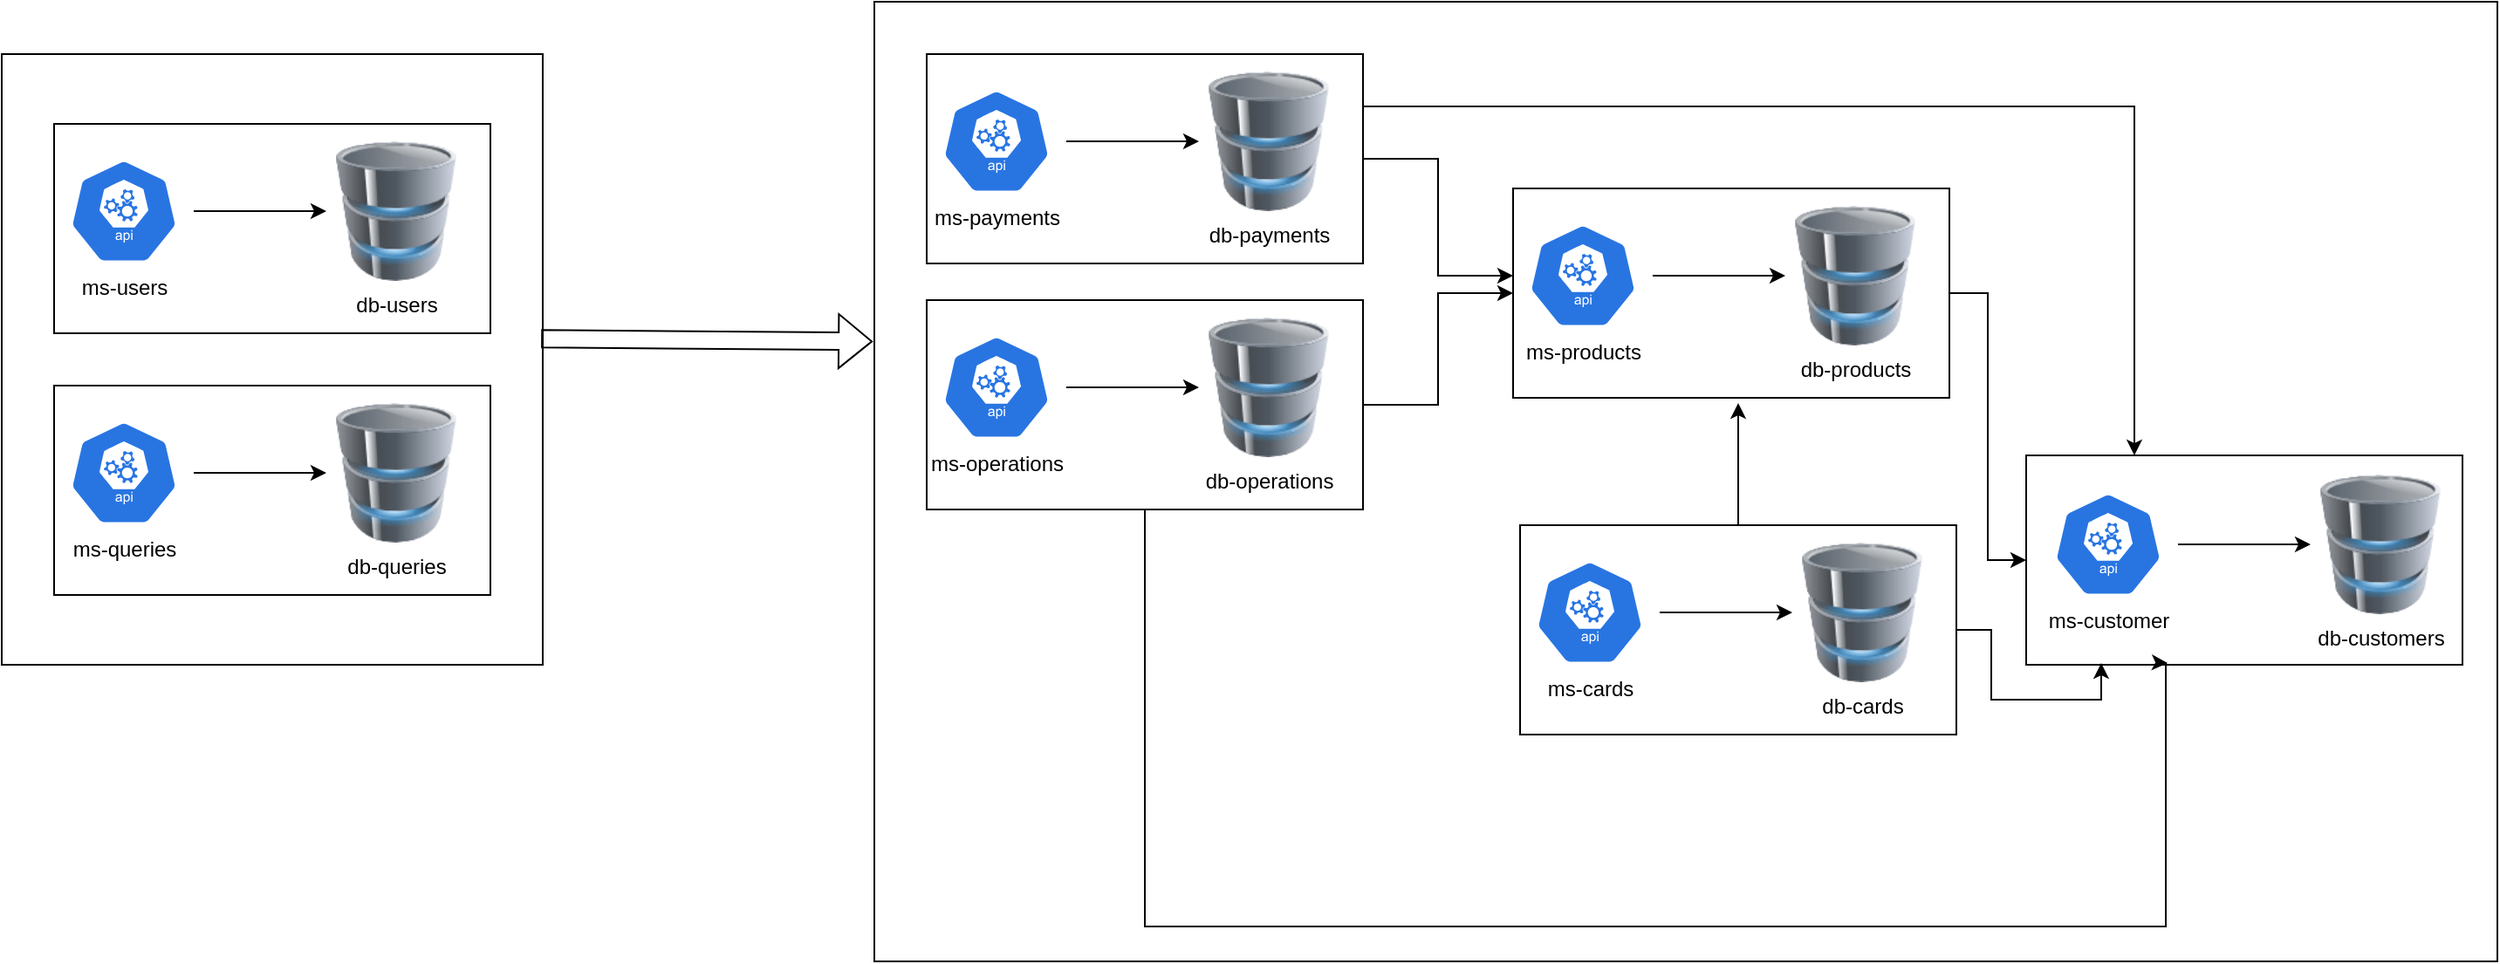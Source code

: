 <mxfile version="20.8.16" type="device" pages="10"><diagram id="bI5OG4YbrkHxdxl9GUgO" name="Arquitectura"><mxGraphModel dx="880" dy="524" grid="1" gridSize="10" guides="1" tooltips="1" connect="1" arrows="1" fold="1" page="1" pageScale="1" pageWidth="827" pageHeight="1169" math="0" shadow="0"><root><mxCell id="0"/><mxCell id="1" parent="0"/><mxCell id="ImOn8n8q7qlHQq7XSY2V-1" value="" style="rounded=0;whiteSpace=wrap;html=1;" parent="1" vertex="1"><mxGeometry x="660" y="250" width="930" height="550" as="geometry"/></mxCell><mxCell id="tQ7kCjf9MEW08KOer6E2-3" value="" style="group" parent="1" vertex="1" connectable="0"><mxGeometry x="690" y="280" width="250" height="120" as="geometry"/></mxCell><mxCell id="tQ7kCjf9MEW08KOer6E2-1" value="" style="rounded=0;whiteSpace=wrap;html=1;" parent="tQ7kCjf9MEW08KOer6E2-3" vertex="1"><mxGeometry width="250" height="120" as="geometry"/></mxCell><mxCell id="pB8GRAe6WzkX_tIAieHO-15" value="ms-payments" style="sketch=0;html=1;dashed=0;whitespace=wrap;fillColor=#2875E2;strokeColor=#ffffff;points=[[0.005,0.63,0],[0.1,0.2,0],[0.9,0.2,0],[0.5,0,0],[0.995,0.63,0],[0.72,0.99,0],[0.5,1,0],[0.28,0.99,0]];verticalLabelPosition=bottom;align=center;verticalAlign=top;shape=mxgraph.kubernetes.icon;prIcon=api" parent="tQ7kCjf9MEW08KOer6E2-3" vertex="1"><mxGeometry y="20" width="80" height="60" as="geometry"/></mxCell><mxCell id="pB8GRAe6WzkX_tIAieHO-16" value="db-payments" style="image;html=1;image=img/lib/clip_art/computers/Database_128x128.png" parent="tQ7kCjf9MEW08KOer6E2-3" vertex="1"><mxGeometry x="156" y="10" width="80" height="80" as="geometry"/></mxCell><mxCell id="pB8GRAe6WzkX_tIAieHO-14" style="edgeStyle=orthogonalEdgeStyle;rounded=0;orthogonalLoop=1;jettySize=auto;html=1;" parent="tQ7kCjf9MEW08KOer6E2-3" source="pB8GRAe6WzkX_tIAieHO-15" target="pB8GRAe6WzkX_tIAieHO-16" edge="1"><mxGeometry relative="1" as="geometry"/></mxCell><mxCell id="tQ7kCjf9MEW08KOer6E2-4" value="" style="group" parent="1" vertex="1" connectable="0"><mxGeometry x="690" y="421" width="250" height="120" as="geometry"/></mxCell><mxCell id="tQ7kCjf9MEW08KOer6E2-2" value="" style="rounded=0;whiteSpace=wrap;html=1;" parent="tQ7kCjf9MEW08KOer6E2-4" vertex="1"><mxGeometry width="250" height="120" as="geometry"/></mxCell><mxCell id="pB8GRAe6WzkX_tIAieHO-10" value="ms-operations" style="sketch=0;html=1;dashed=0;whitespace=wrap;fillColor=#2875E2;strokeColor=#ffffff;points=[[0.005,0.63,0],[0.1,0.2,0],[0.9,0.2,0],[0.5,0,0],[0.995,0.63,0],[0.72,0.99,0],[0.5,1,0],[0.28,0.99,0]];verticalLabelPosition=bottom;align=center;verticalAlign=top;shape=mxgraph.kubernetes.icon;prIcon=api" parent="tQ7kCjf9MEW08KOer6E2-4" vertex="1"><mxGeometry y="20" width="80" height="60" as="geometry"/></mxCell><mxCell id="pB8GRAe6WzkX_tIAieHO-11" value="db-operations" style="image;html=1;image=img/lib/clip_art/computers/Database_128x128.png" parent="tQ7kCjf9MEW08KOer6E2-4" vertex="1"><mxGeometry x="156" y="10" width="80" height="80" as="geometry"/></mxCell><mxCell id="pB8GRAe6WzkX_tIAieHO-9" style="edgeStyle=orthogonalEdgeStyle;rounded=0;orthogonalLoop=1;jettySize=auto;html=1;" parent="tQ7kCjf9MEW08KOer6E2-4" source="pB8GRAe6WzkX_tIAieHO-10" target="pB8GRAe6WzkX_tIAieHO-11" edge="1"><mxGeometry relative="1" as="geometry"/></mxCell><mxCell id="tQ7kCjf9MEW08KOer6E2-11" value="" style="group" parent="1" vertex="1" connectable="0"><mxGeometry x="1026" y="357" width="250" height="120" as="geometry"/></mxCell><mxCell id="tQ7kCjf9MEW08KOer6E2-6" value="" style="rounded=0;whiteSpace=wrap;html=1;" parent="tQ7kCjf9MEW08KOer6E2-11" vertex="1"><mxGeometry width="250" height="120" as="geometry"/></mxCell><mxCell id="pB8GRAe6WzkX_tIAieHO-6" value="ms-products" style="sketch=0;html=1;dashed=0;whitespace=wrap;fillColor=#2875E2;strokeColor=#ffffff;points=[[0.005,0.63,0],[0.1,0.2,0],[0.9,0.2,0],[0.5,0,0],[0.995,0.63,0],[0.72,0.99,0],[0.5,1,0],[0.28,0.99,0]];verticalLabelPosition=bottom;align=center;verticalAlign=top;shape=mxgraph.kubernetes.icon;prIcon=api" parent="tQ7kCjf9MEW08KOer6E2-11" vertex="1"><mxGeometry y="20" width="80" height="60" as="geometry"/></mxCell><mxCell id="pB8GRAe6WzkX_tIAieHO-7" value="db-products" style="image;html=1;image=img/lib/clip_art/computers/Database_128x128.png" parent="tQ7kCjf9MEW08KOer6E2-11" vertex="1"><mxGeometry x="156" y="10" width="80" height="80" as="geometry"/></mxCell><mxCell id="pB8GRAe6WzkX_tIAieHO-8" style="edgeStyle=orthogonalEdgeStyle;rounded=0;orthogonalLoop=1;jettySize=auto;html=1;" parent="tQ7kCjf9MEW08KOer6E2-11" source="pB8GRAe6WzkX_tIAieHO-6" target="pB8GRAe6WzkX_tIAieHO-7" edge="1"><mxGeometry relative="1" as="geometry"/></mxCell><mxCell id="tQ7kCjf9MEW08KOer6E2-12" style="edgeStyle=orthogonalEdgeStyle;rounded=0;orthogonalLoop=1;jettySize=auto;html=1;" parent="1" source="tQ7kCjf9MEW08KOer6E2-1" target="pB8GRAe6WzkX_tIAieHO-6" edge="1"><mxGeometry relative="1" as="geometry"/></mxCell><mxCell id="tQ7kCjf9MEW08KOer6E2-13" style="edgeStyle=orthogonalEdgeStyle;rounded=0;orthogonalLoop=1;jettySize=auto;html=1;" parent="1" source="tQ7kCjf9MEW08KOer6E2-2" target="tQ7kCjf9MEW08KOer6E2-6" edge="1"><mxGeometry relative="1" as="geometry"/></mxCell><mxCell id="tQ7kCjf9MEW08KOer6E2-14" value="" style="group" parent="1" vertex="1" connectable="0"><mxGeometry x="1320" y="510" width="250" height="120" as="geometry"/></mxCell><mxCell id="tQ7kCjf9MEW08KOer6E2-10" value="" style="rounded=0;whiteSpace=wrap;html=1;" parent="tQ7kCjf9MEW08KOer6E2-14" vertex="1"><mxGeometry width="250" height="120" as="geometry"/></mxCell><mxCell id="pB8GRAe6WzkX_tIAieHO-3" value="db-customers" style="image;html=1;image=img/lib/clip_art/computers/Database_128x128.png" parent="tQ7kCjf9MEW08KOer6E2-14" vertex="1"><mxGeometry x="163" y="11" width="80" height="80" as="geometry"/></mxCell><mxCell id="pB8GRAe6WzkX_tIAieHO-5" style="edgeStyle=orthogonalEdgeStyle;rounded=0;orthogonalLoop=1;jettySize=auto;html=1;" parent="tQ7kCjf9MEW08KOer6E2-14" source="pB8GRAe6WzkX_tIAieHO-4" target="pB8GRAe6WzkX_tIAieHO-3" edge="1"><mxGeometry relative="1" as="geometry"/></mxCell><mxCell id="pB8GRAe6WzkX_tIAieHO-4" value="ms-customer" style="sketch=0;html=1;dashed=0;whitespace=wrap;fillColor=#2875E2;strokeColor=#ffffff;points=[[0.005,0.63,0],[0.1,0.2,0],[0.9,0.2,0],[0.5,0,0],[0.995,0.63,0],[0.72,0.99,0],[0.5,1,0],[0.28,0.99,0]];verticalLabelPosition=bottom;align=center;verticalAlign=top;shape=mxgraph.kubernetes.icon;prIcon=api" parent="tQ7kCjf9MEW08KOer6E2-14" vertex="1"><mxGeometry x="7" y="21" width="80" height="60" as="geometry"/></mxCell><mxCell id="tQ7kCjf9MEW08KOer6E2-15" style="edgeStyle=orthogonalEdgeStyle;rounded=0;orthogonalLoop=1;jettySize=auto;html=1;entryX=0;entryY=0.5;entryDx=0;entryDy=0;" parent="1" source="tQ7kCjf9MEW08KOer6E2-6" target="tQ7kCjf9MEW08KOer6E2-10" edge="1"><mxGeometry relative="1" as="geometry"/></mxCell><mxCell id="tQ7kCjf9MEW08KOer6E2-16" style="edgeStyle=orthogonalEdgeStyle;rounded=0;orthogonalLoop=1;jettySize=auto;html=1;entryX=0.25;entryY=0;entryDx=0;entryDy=0;" parent="1" source="tQ7kCjf9MEW08KOer6E2-1" target="tQ7kCjf9MEW08KOer6E2-10" edge="1"><mxGeometry relative="1" as="geometry"><mxPoint x="1420" y="380" as="targetPoint"/><Array as="points"><mxPoint x="1382" y="310"/><mxPoint x="1382" y="510"/></Array></mxGeometry></mxCell><mxCell id="tQ7kCjf9MEW08KOer6E2-17" style="edgeStyle=orthogonalEdgeStyle;rounded=0;orthogonalLoop=1;jettySize=auto;html=1;entryX=0.324;entryY=0.992;entryDx=0;entryDy=0;entryPerimeter=0;" parent="1" source="tQ7kCjf9MEW08KOer6E2-2" target="tQ7kCjf9MEW08KOer6E2-10" edge="1"><mxGeometry relative="1" as="geometry"><mxPoint x="1190" y="620" as="targetPoint"/><Array as="points"><mxPoint x="815" y="780"/><mxPoint x="1400" y="780"/></Array></mxGeometry></mxCell><mxCell id="De7_aMg0YRirg4XIKX2l-1" value="" style="group" parent="1" vertex="1" connectable="0"><mxGeometry x="1030" y="550" width="250" height="120" as="geometry"/></mxCell><mxCell id="De7_aMg0YRirg4XIKX2l-2" value="" style="rounded=0;whiteSpace=wrap;html=1;" parent="De7_aMg0YRirg4XIKX2l-1" vertex="1"><mxGeometry width="250" height="120" as="geometry"/></mxCell><mxCell id="De7_aMg0YRirg4XIKX2l-3" value="ms-cards" style="sketch=0;html=1;dashed=0;whitespace=wrap;fillColor=#2875E2;strokeColor=#ffffff;points=[[0.005,0.63,0],[0.1,0.2,0],[0.9,0.2,0],[0.5,0,0],[0.995,0.63,0],[0.72,0.99,0],[0.5,1,0],[0.28,0.99,0]];verticalLabelPosition=bottom;align=center;verticalAlign=top;shape=mxgraph.kubernetes.icon;prIcon=api" parent="De7_aMg0YRirg4XIKX2l-1" vertex="1"><mxGeometry y="20" width="80" height="60" as="geometry"/></mxCell><mxCell id="De7_aMg0YRirg4XIKX2l-4" value="db-cards" style="image;html=1;image=img/lib/clip_art/computers/Database_128x128.png" parent="De7_aMg0YRirg4XIKX2l-1" vertex="1"><mxGeometry x="156" y="10" width="80" height="80" as="geometry"/></mxCell><mxCell id="De7_aMg0YRirg4XIKX2l-5" style="edgeStyle=orthogonalEdgeStyle;rounded=0;orthogonalLoop=1;jettySize=auto;html=1;" parent="De7_aMg0YRirg4XIKX2l-1" source="De7_aMg0YRirg4XIKX2l-3" target="De7_aMg0YRirg4XIKX2l-4" edge="1"><mxGeometry relative="1" as="geometry"/></mxCell><mxCell id="De7_aMg0YRirg4XIKX2l-6" style="edgeStyle=orthogonalEdgeStyle;rounded=0;orthogonalLoop=1;jettySize=auto;html=1;" parent="1" source="De7_aMg0YRirg4XIKX2l-2" edge="1"><mxGeometry relative="1" as="geometry"><mxPoint x="1155" y="480" as="targetPoint"/></mxGeometry></mxCell><mxCell id="De7_aMg0YRirg4XIKX2l-7" style="edgeStyle=orthogonalEdgeStyle;rounded=0;orthogonalLoop=1;jettySize=auto;html=1;entryX=0.172;entryY=0.992;entryDx=0;entryDy=0;entryPerimeter=0;" parent="1" source="De7_aMg0YRirg4XIKX2l-2" target="tQ7kCjf9MEW08KOer6E2-10" edge="1"><mxGeometry relative="1" as="geometry"/></mxCell><mxCell id="ImOn8n8q7qlHQq7XSY2V-2" value="" style="rounded=0;whiteSpace=wrap;html=1;" parent="1" vertex="1"><mxGeometry x="160" y="280" width="310" height="350" as="geometry"/></mxCell><mxCell id="ImOn8n8q7qlHQq7XSY2V-3" value="" style="group" parent="1" vertex="1" connectable="0"><mxGeometry x="190" y="320" width="250" height="120" as="geometry"/></mxCell><mxCell id="ImOn8n8q7qlHQq7XSY2V-4" value="" style="rounded=0;whiteSpace=wrap;html=1;" parent="ImOn8n8q7qlHQq7XSY2V-3" vertex="1"><mxGeometry width="250" height="120" as="geometry"/></mxCell><mxCell id="ImOn8n8q7qlHQq7XSY2V-5" value="ms-users" style="sketch=0;html=1;dashed=0;whitespace=wrap;fillColor=#2875E2;strokeColor=#ffffff;points=[[0.005,0.63,0],[0.1,0.2,0],[0.9,0.2,0],[0.5,0,0],[0.995,0.63,0],[0.72,0.99,0],[0.5,1,0],[0.28,0.99,0]];verticalLabelPosition=bottom;align=center;verticalAlign=top;shape=mxgraph.kubernetes.icon;prIcon=api" parent="ImOn8n8q7qlHQq7XSY2V-3" vertex="1"><mxGeometry y="20" width="80" height="60" as="geometry"/></mxCell><mxCell id="ImOn8n8q7qlHQq7XSY2V-6" value="db-users" style="image;html=1;image=img/lib/clip_art/computers/Database_128x128.png" parent="ImOn8n8q7qlHQq7XSY2V-3" vertex="1"><mxGeometry x="156" y="10" width="80" height="80" as="geometry"/></mxCell><mxCell id="ImOn8n8q7qlHQq7XSY2V-7" style="edgeStyle=orthogonalEdgeStyle;rounded=0;orthogonalLoop=1;jettySize=auto;html=1;" parent="ImOn8n8q7qlHQq7XSY2V-3" source="ImOn8n8q7qlHQq7XSY2V-5" target="ImOn8n8q7qlHQq7XSY2V-6" edge="1"><mxGeometry relative="1" as="geometry"/></mxCell><mxCell id="ImOn8n8q7qlHQq7XSY2V-8" value="" style="group" parent="1" vertex="1" connectable="0"><mxGeometry x="190" y="470" width="250" height="120" as="geometry"/></mxCell><mxCell id="ImOn8n8q7qlHQq7XSY2V-9" value="" style="rounded=0;whiteSpace=wrap;html=1;" parent="ImOn8n8q7qlHQq7XSY2V-8" vertex="1"><mxGeometry width="250" height="120" as="geometry"/></mxCell><mxCell id="ImOn8n8q7qlHQq7XSY2V-10" value="ms-queries" style="sketch=0;html=1;dashed=0;whitespace=wrap;fillColor=#2875E2;strokeColor=#ffffff;points=[[0.005,0.63,0],[0.1,0.2,0],[0.9,0.2,0],[0.5,0,0],[0.995,0.63,0],[0.72,0.99,0],[0.5,1,0],[0.28,0.99,0]];verticalLabelPosition=bottom;align=center;verticalAlign=top;shape=mxgraph.kubernetes.icon;prIcon=api" parent="ImOn8n8q7qlHQq7XSY2V-8" vertex="1"><mxGeometry y="20" width="80" height="60" as="geometry"/></mxCell><mxCell id="ImOn8n8q7qlHQq7XSY2V-11" value="db-queries" style="image;html=1;image=img/lib/clip_art/computers/Database_128x128.png" parent="ImOn8n8q7qlHQq7XSY2V-8" vertex="1"><mxGeometry x="156" y="10" width="80" height="80" as="geometry"/></mxCell><mxCell id="ImOn8n8q7qlHQq7XSY2V-12" style="edgeStyle=orthogonalEdgeStyle;rounded=0;orthogonalLoop=1;jettySize=auto;html=1;" parent="ImOn8n8q7qlHQq7XSY2V-8" source="ImOn8n8q7qlHQq7XSY2V-10" target="ImOn8n8q7qlHQq7XSY2V-11" edge="1"><mxGeometry relative="1" as="geometry"/></mxCell><mxCell id="ImOn8n8q7qlHQq7XSY2V-15" value="" style="shape=flexArrow;endArrow=classic;html=1;rounded=0;exitX=0.997;exitY=0.466;exitDx=0;exitDy=0;exitPerimeter=0;entryX=-0.001;entryY=0.354;entryDx=0;entryDy=0;entryPerimeter=0;" parent="1" source="ImOn8n8q7qlHQq7XSY2V-2" target="ImOn8n8q7qlHQq7XSY2V-1" edge="1"><mxGeometry width="50" height="50" relative="1" as="geometry"><mxPoint x="760" y="450" as="sourcePoint"/><mxPoint x="810" y="400" as="targetPoint"/><Array as="points"/></mxGeometry></mxCell></root></mxGraphModel></diagram><diagram name="Customers" id="FnQYfsVaNDvOb_7kR_wV"><mxGraphModel dx="1494" dy="836" grid="1" gridSize="10" guides="1" tooltips="1" connect="1" arrows="1" fold="1" page="1" pageScale="1" pageWidth="827" pageHeight="1169" math="0" shadow="0"><root><mxCell id="0"/><mxCell id="1" parent="0"/><mxCell id="5f8UvKyfONVmYUpsZKr3-1" value="Customer" style="swimlane;fontStyle=0;childLayout=stackLayout;horizontal=1;startSize=26;fillColor=none;horizontalStack=0;resizeParent=1;resizeParentMax=0;resizeLast=0;collapsible=1;marginBottom=0;" parent="1" vertex="1"><mxGeometry x="90" y="506" width="140" height="78" as="geometry"/></mxCell><mxCell id="5f8UvKyfONVmYUpsZKr3-2" value="+ id: integer" style="text;strokeColor=none;fillColor=none;align=left;verticalAlign=top;spacingLeft=4;spacingRight=4;overflow=hidden;rotatable=0;points=[[0,0.5],[1,0.5]];portConstraint=eastwest;" parent="5f8UvKyfONVmYUpsZKr3-1" vertex="1"><mxGeometry y="26" width="140" height="26" as="geometry"/></mxCell><mxCell id="5f8UvKyfONVmYUpsZKr3-3" value="+ type: CustomerType" style="text;strokeColor=none;fillColor=none;align=left;verticalAlign=top;spacingLeft=4;spacingRight=4;overflow=hidden;rotatable=0;points=[[0,0.5],[1,0.5]];portConstraint=eastwest;" parent="5f8UvKyfONVmYUpsZKr3-1" vertex="1"><mxGeometry y="52" width="140" height="26" as="geometry"/></mxCell><mxCell id="5f8UvKyfONVmYUpsZKr3-5" value="PersonaNatural" style="swimlane;fontStyle=0;childLayout=stackLayout;horizontal=1;startSize=26;fillColor=none;horizontalStack=0;resizeParent=1;resizeParentMax=0;resizeLast=0;collapsible=1;marginBottom=0;" parent="1" vertex="1"><mxGeometry x="430" y="402" width="140" height="182" as="geometry"/></mxCell><mxCell id="5f8UvKyfONVmYUpsZKr3-6" value="+ id: integer" style="text;strokeColor=none;fillColor=none;align=left;verticalAlign=top;spacingLeft=4;spacingRight=4;overflow=hidden;rotatable=0;points=[[0,0.5],[1,0.5]];portConstraint=eastwest;" parent="5f8UvKyfONVmYUpsZKr3-5" vertex="1"><mxGeometry y="26" width="140" height="26" as="geometry"/></mxCell><mxCell id="5f8UvKyfONVmYUpsZKr3-7" value="+ name: varchar" style="text;strokeColor=none;fillColor=none;align=left;verticalAlign=top;spacingLeft=4;spacingRight=4;overflow=hidden;rotatable=0;points=[[0,0.5],[1,0.5]];portConstraint=eastwest;" parent="5f8UvKyfONVmYUpsZKr3-5" vertex="1"><mxGeometry y="52" width="140" height="26" as="geometry"/></mxCell><mxCell id="5f8UvKyfONVmYUpsZKr3-8" value="+ lastname: varchar" style="text;strokeColor=none;fillColor=none;align=left;verticalAlign=top;spacingLeft=4;spacingRight=4;overflow=hidden;rotatable=0;points=[[0,0.5],[1,0.5]];portConstraint=eastwest;" parent="5f8UvKyfONVmYUpsZKr3-5" vertex="1"><mxGeometry y="78" width="140" height="26" as="geometry"/></mxCell><mxCell id="5f8UvKyfONVmYUpsZKr3-22" value="+ customer: Customer" style="text;strokeColor=none;fillColor=none;align=left;verticalAlign=top;spacingLeft=4;spacingRight=4;overflow=hidden;rotatable=0;points=[[0,0.5],[1,0.5]];portConstraint=eastwest;" parent="5f8UvKyfONVmYUpsZKr3-5" vertex="1"><mxGeometry y="104" width="140" height="26" as="geometry"/></mxCell><mxCell id="5f8UvKyfONVmYUpsZKr3-23" value="+ document: Document" style="text;strokeColor=none;fillColor=none;align=left;verticalAlign=top;spacingLeft=4;spacingRight=4;overflow=hidden;rotatable=0;points=[[0,0.5],[1,0.5]];portConstraint=eastwest;" parent="5f8UvKyfONVmYUpsZKr3-5" vertex="1"><mxGeometry y="130" width="140" height="26" as="geometry"/></mxCell><mxCell id="5f8UvKyfONVmYUpsZKr3-47" value="+ address: Address" style="text;strokeColor=none;fillColor=none;align=left;verticalAlign=top;spacingLeft=4;spacingRight=4;overflow=hidden;rotatable=0;points=[[0,0.5],[1,0.5]];portConstraint=eastwest;" parent="5f8UvKyfONVmYUpsZKr3-5" vertex="1"><mxGeometry y="156" width="140" height="26" as="geometry"/></mxCell><mxCell id="5f8UvKyfONVmYUpsZKr3-21" style="edgeStyle=orthogonalEdgeStyle;rounded=0;orthogonalLoop=1;jettySize=auto;html=1;" parent="1" source="5f8UvKyfONVmYUpsZKr3-17" target="5f8UvKyfONVmYUpsZKr3-23" edge="1"><mxGeometry relative="1" as="geometry"/></mxCell><mxCell id="5f8UvKyfONVmYUpsZKr3-17" value="Document" style="swimlane;fontStyle=0;childLayout=stackLayout;horizontal=1;startSize=26;fillColor=none;horizontalStack=0;resizeParent=1;resizeParentMax=0;resizeLast=0;collapsible=1;marginBottom=0;" parent="1" vertex="1"><mxGeometry x="830" y="540" width="140" height="104" as="geometry"/></mxCell><mxCell id="5f8UvKyfONVmYUpsZKr3-18" value="+ id: integer" style="text;strokeColor=none;fillColor=none;align=left;verticalAlign=top;spacingLeft=4;spacingRight=4;overflow=hidden;rotatable=0;points=[[0,0.5],[1,0.5]];portConstraint=eastwest;" parent="5f8UvKyfONVmYUpsZKr3-17" vertex="1"><mxGeometry y="26" width="140" height="26" as="geometry"/></mxCell><mxCell id="5f8UvKyfONVmYUpsZKr3-19" value="+ type: DocumentType" style="text;strokeColor=none;fillColor=none;align=left;verticalAlign=top;spacingLeft=4;spacingRight=4;overflow=hidden;rotatable=0;points=[[0,0.5],[1,0.5]];portConstraint=eastwest;" parent="5f8UvKyfONVmYUpsZKr3-17" vertex="1"><mxGeometry y="52" width="140" height="26" as="geometry"/></mxCell><mxCell id="5f8UvKyfONVmYUpsZKr3-20" value="+ document: varchar" style="text;strokeColor=none;fillColor=none;align=left;verticalAlign=top;spacingLeft=4;spacingRight=4;overflow=hidden;rotatable=0;points=[[0,0.5],[1,0.5]];portConstraint=eastwest;" parent="5f8UvKyfONVmYUpsZKr3-17" vertex="1"><mxGeometry y="78" width="140" height="26" as="geometry"/></mxCell><mxCell id="5f8UvKyfONVmYUpsZKr3-24" value="PersonaJuridica" style="swimlane;fontStyle=0;childLayout=stackLayout;horizontal=1;startSize=26;fillColor=none;horizontalStack=0;resizeParent=1;resizeParentMax=0;resizeLast=0;collapsible=1;marginBottom=0;" parent="1" vertex="1"><mxGeometry x="430" y="612" width="160" height="156" as="geometry"/></mxCell><mxCell id="5f8UvKyfONVmYUpsZKr3-25" value="+ id: integer" style="text;strokeColor=none;fillColor=none;align=left;verticalAlign=top;spacingLeft=4;spacingRight=4;overflow=hidden;rotatable=0;points=[[0,0.5],[1,0.5]];portConstraint=eastwest;" parent="5f8UvKyfONVmYUpsZKr3-24" vertex="1"><mxGeometry y="26" width="160" height="26" as="geometry"/></mxCell><mxCell id="5f8UvKyfONVmYUpsZKr3-26" value="+ nombreEmpresa: varchar" style="text;strokeColor=none;fillColor=none;align=left;verticalAlign=top;spacingLeft=4;spacingRight=4;overflow=hidden;rotatable=0;points=[[0,0.5],[1,0.5]];portConstraint=eastwest;" parent="5f8UvKyfONVmYUpsZKr3-24" vertex="1"><mxGeometry y="52" width="160" height="26" as="geometry"/></mxCell><mxCell id="5f8UvKyfONVmYUpsZKr3-28" value="+ customer: Customer" style="text;strokeColor=none;fillColor=none;align=left;verticalAlign=top;spacingLeft=4;spacingRight=4;overflow=hidden;rotatable=0;points=[[0,0.5],[1,0.5]];portConstraint=eastwest;" parent="5f8UvKyfONVmYUpsZKr3-24" vertex="1"><mxGeometry y="78" width="160" height="26" as="geometry"/></mxCell><mxCell id="5f8UvKyfONVmYUpsZKr3-29" value="+ ruc: Document" style="text;strokeColor=none;fillColor=none;align=left;verticalAlign=top;spacingLeft=4;spacingRight=4;overflow=hidden;rotatable=0;points=[[0,0.5],[1,0.5]];portConstraint=eastwest;" parent="5f8UvKyfONVmYUpsZKr3-24" vertex="1"><mxGeometry y="104" width="160" height="26" as="geometry"/></mxCell><mxCell id="5f8UvKyfONVmYUpsZKr3-48" value="+ address: Address" style="text;strokeColor=none;fillColor=none;align=left;verticalAlign=top;spacingLeft=4;spacingRight=4;overflow=hidden;rotatable=0;points=[[0,0.5],[1,0.5]];portConstraint=eastwest;" parent="5f8UvKyfONVmYUpsZKr3-24" vertex="1"><mxGeometry y="130" width="160" height="26" as="geometry"/></mxCell><mxCell id="5f8UvKyfONVmYUpsZKr3-30" style="edgeStyle=orthogonalEdgeStyle;rounded=0;orthogonalLoop=1;jettySize=auto;html=1;entryX=0;entryY=0.5;entryDx=0;entryDy=0;" parent="1" source="5f8UvKyfONVmYUpsZKr3-2" target="5f8UvKyfONVmYUpsZKr3-28" edge="1"><mxGeometry relative="1" as="geometry"/></mxCell><mxCell id="5f8UvKyfONVmYUpsZKr3-36" style="edgeStyle=orthogonalEdgeStyle;rounded=0;orthogonalLoop=1;jettySize=auto;html=1;entryX=1;entryY=0.5;entryDx=0;entryDy=0;" parent="1" source="5f8UvKyfONVmYUpsZKr3-32" target="5f8UvKyfONVmYUpsZKr3-3" edge="1"><mxGeometry relative="1" as="geometry"/></mxCell><mxCell id="5f8UvKyfONVmYUpsZKr3-32" value="CustomerType" style="swimlane;fontStyle=0;childLayout=stackLayout;horizontal=1;startSize=26;fillColor=none;horizontalStack=0;resizeParent=1;resizeParentMax=0;resizeLast=0;collapsible=1;marginBottom=0;" parent="1" vertex="1"><mxGeometry x="90" y="660" width="140" height="78" as="geometry"/></mxCell><mxCell id="5f8UvKyfONVmYUpsZKr3-33" value="+ id: integer" style="text;strokeColor=none;fillColor=none;align=left;verticalAlign=top;spacingLeft=4;spacingRight=4;overflow=hidden;rotatable=0;points=[[0,0.5],[1,0.5]];portConstraint=eastwest;" parent="5f8UvKyfONVmYUpsZKr3-32" vertex="1"><mxGeometry y="26" width="140" height="26" as="geometry"/></mxCell><mxCell id="5f8UvKyfONVmYUpsZKr3-34" value="+ description: varchar" style="text;strokeColor=none;fillColor=none;align=left;verticalAlign=top;spacingLeft=4;spacingRight=4;overflow=hidden;rotatable=0;points=[[0,0.5],[1,0.5]];portConstraint=eastwest;" parent="5f8UvKyfONVmYUpsZKr3-32" vertex="1"><mxGeometry y="52" width="140" height="26" as="geometry"/></mxCell><mxCell id="5f8UvKyfONVmYUpsZKr3-37" value="DocumentType" style="swimlane;fontStyle=0;childLayout=stackLayout;horizontal=1;startSize=26;fillColor=none;horizontalStack=0;resizeParent=1;resizeParentMax=0;resizeLast=0;collapsible=1;marginBottom=0;" parent="1" vertex="1"><mxGeometry x="830" y="660" width="140" height="78" as="geometry"/></mxCell><mxCell id="5f8UvKyfONVmYUpsZKr3-38" value="+ id: integer" style="text;strokeColor=none;fillColor=none;align=left;verticalAlign=top;spacingLeft=4;spacingRight=4;overflow=hidden;rotatable=0;points=[[0,0.5],[1,0.5]];portConstraint=eastwest;" parent="5f8UvKyfONVmYUpsZKr3-37" vertex="1"><mxGeometry y="26" width="140" height="26" as="geometry"/></mxCell><mxCell id="5f8UvKyfONVmYUpsZKr3-39" value="+ description: varchar" style="text;strokeColor=none;fillColor=none;align=left;verticalAlign=top;spacingLeft=4;spacingRight=4;overflow=hidden;rotatable=0;points=[[0,0.5],[1,0.5]];portConstraint=eastwest;" parent="5f8UvKyfONVmYUpsZKr3-37" vertex="1"><mxGeometry y="52" width="140" height="26" as="geometry"/></mxCell><mxCell id="5f8UvKyfONVmYUpsZKr3-41" style="edgeStyle=orthogonalEdgeStyle;rounded=0;orthogonalLoop=1;jettySize=auto;html=1;entryX=1;entryY=0.5;entryDx=0;entryDy=0;" parent="1" source="5f8UvKyfONVmYUpsZKr3-38" target="5f8UvKyfONVmYUpsZKr3-19" edge="1"><mxGeometry relative="1" as="geometry"/></mxCell><mxCell id="LqF1xNk6goIlZYc00Zx_-3" style="edgeStyle=orthogonalEdgeStyle;rounded=0;orthogonalLoop=1;jettySize=auto;html=1;entryX=1;entryY=0.5;entryDx=0;entryDy=0;" parent="1" source="5f8UvKyfONVmYUpsZKr3-42" target="5f8UvKyfONVmYUpsZKr3-48" edge="1"><mxGeometry relative="1" as="geometry"/></mxCell><mxCell id="LqF1xNk6goIlZYc00Zx_-7" style="edgeStyle=orthogonalEdgeStyle;rounded=0;orthogonalLoop=1;jettySize=auto;html=1;" parent="1" source="5f8UvKyfONVmYUpsZKr3-42" target="5f8UvKyfONVmYUpsZKr3-47" edge="1"><mxGeometry relative="1" as="geometry"><Array as="points"><mxPoint x="1171" y="490"/><mxPoint x="650" y="490"/><mxPoint x="650" y="571"/></Array></mxGeometry></mxCell><mxCell id="5f8UvKyfONVmYUpsZKr3-42" value="Address" style="swimlane;fontStyle=0;childLayout=stackLayout;horizontal=1;startSize=26;fillColor=none;horizontalStack=0;resizeParent=1;resizeParentMax=0;resizeLast=0;collapsible=1;marginBottom=0;" parent="1" vertex="1"><mxGeometry x="1101" y="540" width="140" height="130" as="geometry"/></mxCell><mxCell id="5f8UvKyfONVmYUpsZKr3-43" value="+ id: integer" style="text;strokeColor=none;fillColor=none;align=left;verticalAlign=top;spacingLeft=4;spacingRight=4;overflow=hidden;rotatable=0;points=[[0,0.5],[1,0.5]];portConstraint=eastwest;" parent="5f8UvKyfONVmYUpsZKr3-42" vertex="1"><mxGeometry y="26" width="140" height="26" as="geometry"/></mxCell><mxCell id="5f8UvKyfONVmYUpsZKr3-44" value="+ address: varchar" style="text;strokeColor=none;fillColor=none;align=left;verticalAlign=top;spacingLeft=4;spacingRight=4;overflow=hidden;rotatable=0;points=[[0,0.5],[1,0.5]];portConstraint=eastwest;" parent="5f8UvKyfONVmYUpsZKr3-42" vertex="1"><mxGeometry y="52" width="140" height="26" as="geometry"/></mxCell><mxCell id="5f8UvKyfONVmYUpsZKr3-45" value="+ city: City" style="text;strokeColor=none;fillColor=none;align=left;verticalAlign=top;spacingLeft=4;spacingRight=4;overflow=hidden;rotatable=0;points=[[0,0.5],[1,0.5]];portConstraint=eastwest;" parent="5f8UvKyfONVmYUpsZKr3-42" vertex="1"><mxGeometry y="78" width="140" height="26" as="geometry"/></mxCell><mxCell id="5f8UvKyfONVmYUpsZKr3-46" value="+ state: State" style="text;strokeColor=none;fillColor=none;align=left;verticalAlign=top;spacingLeft=4;spacingRight=4;overflow=hidden;rotatable=0;points=[[0,0.5],[1,0.5]];portConstraint=eastwest;" parent="5f8UvKyfONVmYUpsZKr3-42" vertex="1"><mxGeometry y="104" width="140" height="26" as="geometry"/></mxCell><mxCell id="5f8UvKyfONVmYUpsZKr3-51" value="City" style="swimlane;fontStyle=0;childLayout=stackLayout;horizontal=1;startSize=26;fillColor=none;horizontalStack=0;resizeParent=1;resizeParentMax=0;resizeLast=0;collapsible=1;marginBottom=0;" parent="1" vertex="1"><mxGeometry x="1320" y="480" width="140" height="104" as="geometry"/></mxCell><mxCell id="5f8UvKyfONVmYUpsZKr3-52" value="+ id: integer" style="text;strokeColor=none;fillColor=none;align=left;verticalAlign=top;spacingLeft=4;spacingRight=4;overflow=hidden;rotatable=0;points=[[0,0.5],[1,0.5]];portConstraint=eastwest;" parent="5f8UvKyfONVmYUpsZKr3-51" vertex="1"><mxGeometry y="26" width="140" height="26" as="geometry"/></mxCell><mxCell id="5f8UvKyfONVmYUpsZKr3-53" value="+ name: varchar" style="text;strokeColor=none;fillColor=none;align=left;verticalAlign=top;spacingLeft=4;spacingRight=4;overflow=hidden;rotatable=0;points=[[0,0.5],[1,0.5]];portConstraint=eastwest;" parent="5f8UvKyfONVmYUpsZKr3-51" vertex="1"><mxGeometry y="52" width="140" height="26" as="geometry"/></mxCell><mxCell id="5f8UvKyfONVmYUpsZKr3-54" value="+ state: State" style="text;strokeColor=none;fillColor=none;align=left;verticalAlign=top;spacingLeft=4;spacingRight=4;overflow=hidden;rotatable=0;points=[[0,0.5],[1,0.5]];portConstraint=eastwest;" parent="5f8UvKyfONVmYUpsZKr3-51" vertex="1"><mxGeometry y="78" width="140" height="26" as="geometry"/></mxCell><mxCell id="5f8UvKyfONVmYUpsZKr3-55" style="edgeStyle=orthogonalEdgeStyle;rounded=0;orthogonalLoop=1;jettySize=auto;html=1;" parent="1" source="5f8UvKyfONVmYUpsZKr3-53" target="5f8UvKyfONVmYUpsZKr3-45" edge="1"><mxGeometry relative="1" as="geometry"/></mxCell><mxCell id="5f8UvKyfONVmYUpsZKr3-61" style="edgeStyle=orthogonalEdgeStyle;rounded=0;orthogonalLoop=1;jettySize=auto;html=1;" parent="1" source="5f8UvKyfONVmYUpsZKr3-56" target="5f8UvKyfONVmYUpsZKr3-46" edge="1"><mxGeometry relative="1" as="geometry"/></mxCell><mxCell id="LqF1xNk6goIlZYc00Zx_-4" style="edgeStyle=orthogonalEdgeStyle;rounded=0;orthogonalLoop=1;jettySize=auto;html=1;entryX=1;entryY=0.5;entryDx=0;entryDy=0;" parent="1" source="5f8UvKyfONVmYUpsZKr3-56" target="5f8UvKyfONVmYUpsZKr3-54" edge="1"><mxGeometry relative="1" as="geometry"/></mxCell><mxCell id="5f8UvKyfONVmYUpsZKr3-56" value="State" style="swimlane;fontStyle=0;childLayout=stackLayout;horizontal=1;startSize=26;fillColor=none;horizontalStack=0;resizeParent=1;resizeParentMax=0;resizeLast=0;collapsible=1;marginBottom=0;" parent="1" vertex="1"><mxGeometry x="1330" y="714" width="140" height="78" as="geometry"/></mxCell><mxCell id="5f8UvKyfONVmYUpsZKr3-57" value="+ id: integer" style="text;strokeColor=none;fillColor=none;align=left;verticalAlign=top;spacingLeft=4;spacingRight=4;overflow=hidden;rotatable=0;points=[[0,0.5],[1,0.5]];portConstraint=eastwest;" parent="5f8UvKyfONVmYUpsZKr3-56" vertex="1"><mxGeometry y="26" width="140" height="26" as="geometry"/></mxCell><mxCell id="5f8UvKyfONVmYUpsZKr3-58" value="+ name: varchar" style="text;strokeColor=none;fillColor=none;align=left;verticalAlign=top;spacingLeft=4;spacingRight=4;overflow=hidden;rotatable=0;points=[[0,0.5],[1,0.5]];portConstraint=eastwest;" parent="5f8UvKyfONVmYUpsZKr3-56" vertex="1"><mxGeometry y="52" width="140" height="26" as="geometry"/></mxCell><mxCell id="LqF1xNk6goIlZYc00Zx_-2" style="edgeStyle=orthogonalEdgeStyle;rounded=0;orthogonalLoop=1;jettySize=auto;html=1;entryX=0;entryY=0.5;entryDx=0;entryDy=0;" parent="1" source="5f8UvKyfONVmYUpsZKr3-2" target="5f8UvKyfONVmYUpsZKr3-22" edge="1"><mxGeometry relative="1" as="geometry"/></mxCell><mxCell id="LqF1xNk6goIlZYc00Zx_-5" style="edgeStyle=orthogonalEdgeStyle;rounded=0;orthogonalLoop=1;jettySize=auto;html=1;entryX=1;entryY=0.5;entryDx=0;entryDy=0;" parent="1" source="5f8UvKyfONVmYUpsZKr3-19" target="5f8UvKyfONVmYUpsZKr3-29" edge="1"><mxGeometry relative="1" as="geometry"/></mxCell></root></mxGraphModel></diagram><diagram id="a8-bd8aUQmbouIoUmvkq" name="Products"><mxGraphModel dx="1434" dy="836" grid="1" gridSize="10" guides="1" tooltips="1" connect="1" arrows="1" fold="1" page="1" pageScale="1" pageWidth="827" pageHeight="1169" math="0" shadow="0"><root><mxCell id="0"/><mxCell id="1" parent="0"/><mxCell id="Aepamb_rC3IX7gEewI6D-28" style="edgeStyle=orthogonalEdgeStyle;shape=flexArrow;rounded=0;orthogonalLoop=1;jettySize=auto;html=1;entryX=0.5;entryY=0;entryDx=0;entryDy=0;" parent="1" source="Ig0PfNO-eOohyUWHSJVr-1" target="Aepamb_rC3IX7gEewI6D-7" edge="1"><mxGeometry relative="1" as="geometry"/></mxCell><mxCell id="Ig0PfNO-eOohyUWHSJVr-1" value="Acount" style="swimlane;fontStyle=0;childLayout=stackLayout;horizontal=1;startSize=26;fillColor=none;horizontalStack=0;resizeParent=1;resizeParentMax=0;resizeLast=0;collapsible=1;marginBottom=0;" parent="1" vertex="1"><mxGeometry x="200" y="160" width="140" height="78" as="geometry"/></mxCell><mxCell id="vfpqxTFMSXzLlHMN3opk-1" value="+ id: integer" style="text;strokeColor=none;fillColor=none;align=left;verticalAlign=top;spacingLeft=4;spacingRight=4;overflow=hidden;rotatable=0;points=[[0,0.5],[1,0.5]];portConstraint=eastwest;" parent="Ig0PfNO-eOohyUWHSJVr-1" vertex="1"><mxGeometry y="26" width="140" height="26" as="geometry"/></mxCell><mxCell id="Ig0PfNO-eOohyUWHSJVr-3" value="+ card: Card" style="text;strokeColor=none;fillColor=none;align=left;verticalAlign=top;spacingLeft=4;spacingRight=4;overflow=hidden;rotatable=0;points=[[0,0.5],[1,0.5]];portConstraint=eastwest;" parent="Ig0PfNO-eOohyUWHSJVr-1" vertex="1"><mxGeometry y="52" width="140" height="26" as="geometry"/></mxCell><mxCell id="Aepamb_rC3IX7gEewI6D-27" style="edgeStyle=orthogonalEdgeStyle;shape=flexArrow;rounded=0;orthogonalLoop=1;jettySize=auto;html=1;" parent="1" source="5NRIU2rKPKR9Xe_N8qIw-1" target="Aepamb_rC3IX7gEewI6D-9" edge="1"><mxGeometry relative="1" as="geometry"/></mxCell><mxCell id="5NRIU2rKPKR9Xe_N8qIw-1" value="Credits" style="swimlane;fontStyle=0;childLayout=stackLayout;horizontal=1;startSize=26;fillColor=none;horizontalStack=0;resizeParent=1;resizeParentMax=0;resizeLast=0;collapsible=1;marginBottom=0;" parent="1" vertex="1"><mxGeometry x="200" y="267" width="150" height="130" as="geometry"/></mxCell><mxCell id="Aepamb_rC3IX7gEewI6D-1" value="+ id: integer" style="text;strokeColor=none;fillColor=none;align=left;verticalAlign=top;spacingLeft=4;spacingRight=4;overflow=hidden;rotatable=0;points=[[0,0.5],[1,0.5]];portConstraint=eastwest;" parent="5NRIU2rKPKR9Xe_N8qIw-1" vertex="1"><mxGeometry y="26" width="150" height="26" as="geometry"/></mxCell><mxCell id="5NRIU2rKPKR9Xe_N8qIw-3" value="+ balance: decimal" style="text;strokeColor=none;fillColor=none;align=left;verticalAlign=top;spacingLeft=4;spacingRight=4;overflow=hidden;rotatable=0;points=[[0,0.5],[1,0.5]];portConstraint=eastwest;" parent="5NRIU2rKPKR9Xe_N8qIw-1" vertex="1"><mxGeometry y="52" width="150" height="26" as="geometry"/></mxCell><mxCell id="Aepamb_rC3IX7gEewI6D-3" value="+ dues: integer" style="text;strokeColor=none;fillColor=none;align=left;verticalAlign=top;spacingLeft=4;spacingRight=4;overflow=hidden;rotatable=0;points=[[0,0.5],[1,0.5]];portConstraint=eastwest;" parent="5NRIU2rKPKR9Xe_N8qIw-1" vertex="1"><mxGeometry y="78" width="150" height="26" as="geometry"/></mxCell><mxCell id="Aepamb_rC3IX7gEewI6D-4" value="+ paymentDueDate: date" style="text;strokeColor=none;fillColor=none;align=left;verticalAlign=top;spacingLeft=4;spacingRight=4;overflow=hidden;rotatable=0;points=[[0,0.5],[1,0.5]];portConstraint=eastwest;" parent="5NRIU2rKPKR9Xe_N8qIw-1" vertex="1"><mxGeometry y="104" width="150" height="26" as="geometry"/></mxCell><mxCell id="Aepamb_rC3IX7gEewI6D-26" style="edgeStyle=orthogonalEdgeStyle;shape=flexArrow;rounded=0;orthogonalLoop=1;jettySize=auto;html=1;" parent="1" source="kfJlog5iimFJQybb5WOQ-1" target="Aepamb_rC3IX7gEewI6D-7" edge="1"><mxGeometry relative="1" as="geometry"/></mxCell><mxCell id="kfJlog5iimFJQybb5WOQ-1" value="LinesOfCredit" style="swimlane;fontStyle=0;childLayout=stackLayout;horizontal=1;startSize=26;fillColor=none;horizontalStack=0;resizeParent=1;resizeParentMax=0;resizeLast=0;collapsible=1;marginBottom=0;" parent="1" vertex="1"><mxGeometry x="200" y="420" width="156" height="156" as="geometry"/></mxCell><mxCell id="Aepamb_rC3IX7gEewI6D-2" value="+ id: integer" style="text;strokeColor=none;fillColor=none;align=left;verticalAlign=top;spacingLeft=4;spacingRight=4;overflow=hidden;rotatable=0;points=[[0,0.5],[1,0.5]];portConstraint=eastwest;" parent="kfJlog5iimFJQybb5WOQ-1" vertex="1"><mxGeometry y="26" width="156" height="26" as="geometry"/></mxCell><mxCell id="kfJlog5iimFJQybb5WOQ-3" value="+ available: decimal" style="text;strokeColor=none;fillColor=none;align=left;verticalAlign=top;spacingLeft=4;spacingRight=4;overflow=hidden;rotatable=0;points=[[0,0.5],[1,0.5]];portConstraint=eastwest;" parent="kfJlog5iimFJQybb5WOQ-1" vertex="1"><mxGeometry y="52" width="156" height="26" as="geometry"/></mxCell><mxCell id="kfJlog5iimFJQybb5WOQ-4" value="+ costs: decimal" style="text;strokeColor=none;fillColor=none;align=left;verticalAlign=top;spacingLeft=4;spacingRight=4;overflow=hidden;rotatable=0;points=[[0,0.5],[1,0.5]];portConstraint=eastwest;" parent="kfJlog5iimFJQybb5WOQ-1" vertex="1"><mxGeometry y="78" width="156" height="26" as="geometry"/></mxCell><mxCell id="Aepamb_rC3IX7gEewI6D-5" value="+ closingDate: date" style="text;strokeColor=none;fillColor=none;align=left;verticalAlign=top;spacingLeft=4;spacingRight=4;overflow=hidden;rotatable=0;points=[[0,0.5],[1,0.5]];portConstraint=eastwest;" parent="kfJlog5iimFJQybb5WOQ-1" vertex="1"><mxGeometry y="104" width="156" height="26" as="geometry"/></mxCell><mxCell id="Aepamb_rC3IX7gEewI6D-6" value="+ paymentDueDate: date" style="text;strokeColor=none;fillColor=none;align=left;verticalAlign=top;spacingLeft=4;spacingRight=4;overflow=hidden;rotatable=0;points=[[0,0.5],[1,0.5]];portConstraint=eastwest;" parent="kfJlog5iimFJQybb5WOQ-1" vertex="1"><mxGeometry y="130" width="156" height="26" as="geometry"/></mxCell><mxCell id="Aepamb_rC3IX7gEewI6D-7" value="Products" style="swimlane;fontStyle=0;childLayout=stackLayout;horizontal=1;startSize=26;fillColor=none;horizontalStack=0;resizeParent=1;resizeParentMax=0;resizeLast=0;collapsible=1;marginBottom=0;" parent="1" vertex="1"><mxGeometry x="470" y="293" width="140" height="78" as="geometry"/></mxCell><mxCell id="Aepamb_rC3IX7gEewI6D-9" value="+ amount: decimal" style="text;strokeColor=none;fillColor=none;align=left;verticalAlign=top;spacingLeft=4;spacingRight=4;overflow=hidden;rotatable=0;points=[[0,0.5],[1,0.5]];portConstraint=eastwest;" parent="Aepamb_rC3IX7gEewI6D-7" vertex="1"><mxGeometry y="26" width="140" height="26" as="geometry"/></mxCell><mxCell id="Aepamb_rC3IX7gEewI6D-10" value="+ customer: Customer" style="text;strokeColor=none;fillColor=none;align=left;verticalAlign=top;spacingLeft=4;spacingRight=4;overflow=hidden;rotatable=0;points=[[0,0.5],[1,0.5]];portConstraint=eastwest;" parent="Aepamb_rC3IX7gEewI6D-7" vertex="1"><mxGeometry y="52" width="140" height="26" as="geometry"/></mxCell></root></mxGraphModel></diagram><diagram id="R4qorEhF54ysiF7mY4t-" name="Operations"><mxGraphModel dx="1434" dy="836" grid="1" gridSize="10" guides="1" tooltips="1" connect="1" arrows="1" fold="1" page="1" pageScale="1" pageWidth="827" pageHeight="1169" math="0" shadow="0"><root><mxCell id="0"/><mxCell id="1" parent="0"/><mxCell id="0MipC3wCVUq4Wc7r-uWf-1" value="OperationType" style="swimlane;fontStyle=0;childLayout=stackLayout;horizontal=1;startSize=26;fillColor=none;horizontalStack=0;resizeParent=1;resizeParentMax=0;resizeLast=0;collapsible=1;marginBottom=0;" parent="1" vertex="1"><mxGeometry x="370" y="130" width="140" height="78" as="geometry"/></mxCell><mxCell id="0MipC3wCVUq4Wc7r-uWf-2" value="+ id: integer" style="text;strokeColor=none;fillColor=none;align=left;verticalAlign=top;spacingLeft=4;spacingRight=4;overflow=hidden;rotatable=0;points=[[0,0.5],[1,0.5]];portConstraint=eastwest;" parent="0MipC3wCVUq4Wc7r-uWf-1" vertex="1"><mxGeometry y="26" width="140" height="26" as="geometry"/></mxCell><mxCell id="0MipC3wCVUq4Wc7r-uWf-3" value="+ description: varchar" style="text;strokeColor=none;fillColor=none;align=left;verticalAlign=top;spacingLeft=4;spacingRight=4;overflow=hidden;rotatable=0;points=[[0,0.5],[1,0.5]];portConstraint=eastwest;" parent="0MipC3wCVUq4Wc7r-uWf-1" vertex="1"><mxGeometry y="52" width="140" height="26" as="geometry"/></mxCell><mxCell id="0MipC3wCVUq4Wc7r-uWf-5" value="Operation" style="swimlane;fontStyle=0;childLayout=stackLayout;horizontal=1;startSize=26;fillColor=none;horizontalStack=0;resizeParent=1;resizeParentMax=0;resizeLast=0;collapsible=1;marginBottom=0;" parent="1" vertex="1"><mxGeometry x="100" y="100" width="140" height="182" as="geometry"/></mxCell><mxCell id="0MipC3wCVUq4Wc7r-uWf-6" value="+ id: integer" style="text;strokeColor=none;fillColor=none;align=left;verticalAlign=top;spacingLeft=4;spacingRight=4;overflow=hidden;rotatable=0;points=[[0,0.5],[1,0.5]];portConstraint=eastwest;" parent="0MipC3wCVUq4Wc7r-uWf-5" vertex="1"><mxGeometry y="26" width="140" height="26" as="geometry"/></mxCell><mxCell id="0MipC3wCVUq4Wc7r-uWf-7" value="+ type: OperationType" style="text;strokeColor=none;fillColor=none;align=left;verticalAlign=top;spacingLeft=4;spacingRight=4;overflow=hidden;rotatable=0;points=[[0,0.5],[1,0.5]];portConstraint=eastwest;" parent="0MipC3wCVUq4Wc7r-uWf-5" vertex="1"><mxGeometry y="52" width="140" height="26" as="geometry"/></mxCell><mxCell id="0MipC3wCVUq4Wc7r-uWf-8" value="+ product: Product" style="text;strokeColor=none;fillColor=none;align=left;verticalAlign=top;spacingLeft=4;spacingRight=4;overflow=hidden;rotatable=0;points=[[0,0.5],[1,0.5]];portConstraint=eastwest;" parent="0MipC3wCVUq4Wc7r-uWf-5" vertex="1"><mxGeometry y="78" width="140" height="26" as="geometry"/></mxCell><mxCell id="SMTJrhXnxoKIe_QTiHFD-1" value="+ amount: decimal" style="text;strokeColor=none;fillColor=none;align=left;verticalAlign=top;spacingLeft=4;spacingRight=4;overflow=hidden;rotatable=0;points=[[0,0.5],[1,0.5]];portConstraint=eastwest;" parent="0MipC3wCVUq4Wc7r-uWf-5" vertex="1"><mxGeometry y="104" width="140" height="26" as="geometry"/></mxCell><mxCell id="SMTJrhXnxoKIe_QTiHFD-2" value="+ timestamp" style="text;strokeColor=none;fillColor=none;align=left;verticalAlign=top;spacingLeft=4;spacingRight=4;overflow=hidden;rotatable=0;points=[[0,0.5],[1,0.5]];portConstraint=eastwest;" parent="0MipC3wCVUq4Wc7r-uWf-5" vertex="1"><mxGeometry y="130" width="140" height="26" as="geometry"/></mxCell><mxCell id="SMTJrhXnxoKIe_QTiHFD-3" value="+ description: varchar" style="text;strokeColor=none;fillColor=none;align=left;verticalAlign=top;spacingLeft=4;spacingRight=4;overflow=hidden;rotatable=0;points=[[0,0.5],[1,0.5]];portConstraint=eastwest;" parent="0MipC3wCVUq4Wc7r-uWf-5" vertex="1"><mxGeometry y="156" width="140" height="26" as="geometry"/></mxCell><mxCell id="SMTJrhXnxoKIe_QTiHFD-4" style="edgeStyle=orthogonalEdgeStyle;rounded=0;orthogonalLoop=1;jettySize=auto;html=1;" parent="1" source="0MipC3wCVUq4Wc7r-uWf-2" target="0MipC3wCVUq4Wc7r-uWf-7" edge="1"><mxGeometry relative="1" as="geometry"/></mxCell></root></mxGraphModel></diagram><diagram id="SUYTrciWGFnHVLSQu-_X" name="Payments"><mxGraphModel dx="1434" dy="836" grid="1" gridSize="10" guides="1" tooltips="1" connect="1" arrows="1" fold="1" page="1" pageScale="1" pageWidth="827" pageHeight="1169" math="0" shadow="0"><root><mxCell id="0"/><mxCell id="1" parent="0"/></root></mxGraphModel></diagram><diagram id="xPib-2Ad-KHZtF8EsL9s" name="Cards"><mxGraphModel dx="1434" dy="836" grid="1" gridSize="10" guides="1" tooltips="1" connect="1" arrows="1" fold="1" page="1" pageScale="1" pageWidth="827" pageHeight="1169" math="0" shadow="0"><root><mxCell id="0"/><mxCell id="1" parent="0"/><mxCell id="7mRa1rN_GOSE3ArDLkxC-1" value="Card" style="swimlane;fontStyle=0;childLayout=stackLayout;horizontal=1;startSize=26;fillColor=none;horizontalStack=0;resizeParent=1;resizeParentMax=0;resizeLast=0;collapsible=1;marginBottom=0;" parent="1" vertex="1"><mxGeometry x="210" y="310" width="140" height="130" as="geometry"/></mxCell><mxCell id="7mRa1rN_GOSE3ArDLkxC-2" value="+ id: integer" style="text;strokeColor=none;fillColor=none;align=left;verticalAlign=top;spacingLeft=4;spacingRight=4;overflow=hidden;rotatable=0;points=[[0,0.5],[1,0.5]];portConstraint=eastwest;" parent="7mRa1rN_GOSE3ArDLkxC-1" vertex="1"><mxGeometry y="26" width="140" height="26" as="geometry"/></mxCell><mxCell id="7mRa1rN_GOSE3ArDLkxC-3" value="+ type: CardType" style="text;strokeColor=none;fillColor=none;align=left;verticalAlign=top;spacingLeft=4;spacingRight=4;overflow=hidden;rotatable=0;points=[[0,0.5],[1,0.5]];portConstraint=eastwest;" parent="7mRa1rN_GOSE3ArDLkxC-1" vertex="1"><mxGeometry y="52" width="140" height="26" as="geometry"/></mxCell><mxCell id="7mRa1rN_GOSE3ArDLkxC-4" value="+ numero: varchar" style="text;strokeColor=none;fillColor=none;align=left;verticalAlign=top;spacingLeft=4;spacingRight=4;overflow=hidden;rotatable=0;points=[[0,0.5],[1,0.5]];portConstraint=eastwest;" parent="7mRa1rN_GOSE3ArDLkxC-1" vertex="1"><mxGeometry y="78" width="140" height="26" as="geometry"/></mxCell><mxCell id="qq1uQI9kecnFrGk1mEx_-5" value="+ pin: varchar" style="text;strokeColor=none;fillColor=none;align=left;verticalAlign=top;spacingLeft=4;spacingRight=4;overflow=hidden;rotatable=0;points=[[0,0.5],[1,0.5]];portConstraint=eastwest;" parent="7mRa1rN_GOSE3ArDLkxC-1" vertex="1"><mxGeometry y="104" width="140" height="26" as="geometry"/></mxCell><mxCell id="qq1uQI9kecnFrGk1mEx_-1" value="CardType" style="swimlane;fontStyle=0;childLayout=stackLayout;horizontal=1;startSize=26;fillColor=none;horizontalStack=0;resizeParent=1;resizeParentMax=0;resizeLast=0;collapsible=1;marginBottom=0;" parent="1" vertex="1"><mxGeometry x="440" y="336" width="140" height="78" as="geometry"/></mxCell><mxCell id="qq1uQI9kecnFrGk1mEx_-2" value="+ id: integer" style="text;strokeColor=none;fillColor=none;align=left;verticalAlign=top;spacingLeft=4;spacingRight=4;overflow=hidden;rotatable=0;points=[[0,0.5],[1,0.5]];portConstraint=eastwest;" parent="qq1uQI9kecnFrGk1mEx_-1" vertex="1"><mxGeometry y="26" width="140" height="26" as="geometry"/></mxCell><mxCell id="qq1uQI9kecnFrGk1mEx_-3" value="+ description: varchar" style="text;strokeColor=none;fillColor=none;align=left;verticalAlign=top;spacingLeft=4;spacingRight=4;overflow=hidden;rotatable=0;points=[[0,0.5],[1,0.5]];portConstraint=eastwest;" parent="qq1uQI9kecnFrGk1mEx_-1" vertex="1"><mxGeometry y="52" width="140" height="26" as="geometry"/></mxCell></root></mxGraphModel></diagram><diagram id="JsrH1iOWHZOsJIWCfG4k" name="Proyecto2 - endpoints"><mxGraphModel dx="880" dy="524" grid="1" gridSize="10" guides="1" tooltips="1" connect="1" arrows="1" fold="1" page="1" pageScale="1" pageWidth="827" pageHeight="1169" math="0" shadow="0"><root><mxCell id="0"/><mxCell id="1" parent="0"/><mxCell id="PSgdxPKbGcpB4mULwXMv-1" value="" style="rounded=0;whiteSpace=wrap;html=1;" parent="1" vertex="1"><mxGeometry x="440" y="260" width="310" height="350" as="geometry"/></mxCell><mxCell id="PSgdxPKbGcpB4mULwXMv-2" value="" style="group" parent="1" vertex="1" connectable="0"><mxGeometry x="470" y="300" width="250" height="120" as="geometry"/></mxCell><mxCell id="PSgdxPKbGcpB4mULwXMv-3" value="" style="rounded=0;whiteSpace=wrap;html=1;" parent="PSgdxPKbGcpB4mULwXMv-2" vertex="1"><mxGeometry width="250" height="120" as="geometry"/></mxCell><mxCell id="PSgdxPKbGcpB4mULwXMv-4" value="ms-users" style="sketch=0;html=1;dashed=0;whitespace=wrap;fillColor=#2875E2;strokeColor=#ffffff;points=[[0.005,0.63,0],[0.1,0.2,0],[0.9,0.2,0],[0.5,0,0],[0.995,0.63,0],[0.72,0.99,0],[0.5,1,0],[0.28,0.99,0]];verticalLabelPosition=bottom;align=center;verticalAlign=top;shape=mxgraph.kubernetes.icon;prIcon=api" parent="PSgdxPKbGcpB4mULwXMv-2" vertex="1"><mxGeometry y="20" width="80" height="60" as="geometry"/></mxCell><mxCell id="PSgdxPKbGcpB4mULwXMv-5" value="db-users" style="image;html=1;image=img/lib/clip_art/computers/Database_128x128.png" parent="PSgdxPKbGcpB4mULwXMv-2" vertex="1"><mxGeometry x="156" y="10" width="80" height="80" as="geometry"/></mxCell><mxCell id="PSgdxPKbGcpB4mULwXMv-6" style="edgeStyle=orthogonalEdgeStyle;rounded=0;orthogonalLoop=1;jettySize=auto;html=1;" parent="PSgdxPKbGcpB4mULwXMv-2" source="PSgdxPKbGcpB4mULwXMv-4" target="PSgdxPKbGcpB4mULwXMv-5" edge="1"><mxGeometry relative="1" as="geometry"/></mxCell><mxCell id="PSgdxPKbGcpB4mULwXMv-7" value="" style="group" parent="1" vertex="1" connectable="0"><mxGeometry x="470" y="450" width="250" height="120" as="geometry"/></mxCell><mxCell id="PSgdxPKbGcpB4mULwXMv-8" value="" style="rounded=0;whiteSpace=wrap;html=1;" parent="PSgdxPKbGcpB4mULwXMv-7" vertex="1"><mxGeometry width="250" height="120" as="geometry"/></mxCell><mxCell id="PSgdxPKbGcpB4mULwXMv-9" value="ms-queries" style="sketch=0;html=1;dashed=0;whitespace=wrap;fillColor=#2875E2;strokeColor=#ffffff;points=[[0.005,0.63,0],[0.1,0.2,0],[0.9,0.2,0],[0.5,0,0],[0.995,0.63,0],[0.72,0.99,0],[0.5,1,0],[0.28,0.99,0]];verticalLabelPosition=bottom;align=center;verticalAlign=top;shape=mxgraph.kubernetes.icon;prIcon=api" parent="PSgdxPKbGcpB4mULwXMv-7" vertex="1"><mxGeometry y="20" width="80" height="60" as="geometry"/></mxCell><mxCell id="PSgdxPKbGcpB4mULwXMv-10" value="db-queries" style="image;html=1;image=img/lib/clip_art/computers/Database_128x128.png" parent="PSgdxPKbGcpB4mULwXMv-7" vertex="1"><mxGeometry x="156" y="10" width="80" height="80" as="geometry"/></mxCell><mxCell id="PSgdxPKbGcpB4mULwXMv-11" style="edgeStyle=orthogonalEdgeStyle;rounded=0;orthogonalLoop=1;jettySize=auto;html=1;" parent="PSgdxPKbGcpB4mULwXMv-7" source="PSgdxPKbGcpB4mULwXMv-9" target="PSgdxPKbGcpB4mULwXMv-10" edge="1"><mxGeometry relative="1" as="geometry"/></mxCell><mxCell id="PSgdxPKbGcpB4mULwXMv-13" style="edgeStyle=orthogonalEdgeStyle;rounded=0;orthogonalLoop=1;jettySize=auto;html=1;" parent="1" source="PSgdxPKbGcpB4mULwXMv-12" target="PSgdxPKbGcpB4mULwXMv-4" edge="1"><mxGeometry relative="1" as="geometry"/></mxCell><mxCell id="PSgdxPKbGcpB4mULwXMv-12" value="register" style="verticalLabelPosition=bottom;html=1;verticalAlign=top;align=center;strokeColor=none;fillColor=#00BEF2;shape=mxgraph.azure.service_endpoint;" parent="1" vertex="1"><mxGeometry x="320" y="256" width="50" height="20" as="geometry"/></mxCell><mxCell id="PSgdxPKbGcpB4mULwXMv-15" style="edgeStyle=orthogonalEdgeStyle;rounded=0;orthogonalLoop=1;jettySize=auto;html=1;entryX=0.5;entryY=0;entryDx=0;entryDy=0;entryPerimeter=0;" parent="1" source="PSgdxPKbGcpB4mULwXMv-14" target="PSgdxPKbGcpB4mULwXMv-4" edge="1"><mxGeometry relative="1" as="geometry"/></mxCell><mxCell id="PSgdxPKbGcpB4mULwXMv-14" value="login" style="verticalLabelPosition=bottom;html=1;verticalAlign=top;align=center;strokeColor=none;fillColor=#00BEF2;shape=mxgraph.azure.service_endpoint;" parent="1" vertex="1"><mxGeometry x="320" y="307" width="50" height="20" as="geometry"/></mxCell><mxCell id="PSgdxPKbGcpB4mULwXMv-18" style="edgeStyle=orthogonalEdgeStyle;rounded=0;orthogonalLoop=1;jettySize=auto;html=1;entryX=0.5;entryY=0;entryDx=0;entryDy=0;entryPerimeter=0;" parent="1" source="PSgdxPKbGcpB4mULwXMv-17" target="PSgdxPKbGcpB4mULwXMv-9" edge="1"><mxGeometry relative="1" as="geometry"/></mxCell><mxCell id="PSgdxPKbGcpB4mULwXMv-17" value="account" style="verticalLabelPosition=bottom;html=1;verticalAlign=top;align=center;strokeColor=none;fillColor=#00BEF2;shape=mxgraph.azure.service_endpoint;" parent="1" vertex="1"><mxGeometry x="320" y="460" width="50" height="20" as="geometry"/></mxCell><mxCell id="PSgdxPKbGcpB4mULwXMv-24" style="edgeStyle=orthogonalEdgeStyle;rounded=0;orthogonalLoop=1;jettySize=auto;html=1;entryX=0.5;entryY=1;entryDx=0;entryDy=0;entryPerimeter=0;" parent="1" source="PSgdxPKbGcpB4mULwXMv-19" target="PSgdxPKbGcpB4mULwXMv-9" edge="1"><mxGeometry relative="1" as="geometry"/></mxCell><mxCell id="PSgdxPKbGcpB4mULwXMv-19" value="products" style="verticalLabelPosition=bottom;html=1;verticalAlign=top;align=center;strokeColor=none;fillColor=#00BEF2;shape=mxgraph.azure.service_endpoint;" parent="1" vertex="1"><mxGeometry x="320" y="607" width="50" height="20" as="geometry"/></mxCell><mxCell id="PSgdxPKbGcpB4mULwXMv-23" style="edgeStyle=orthogonalEdgeStyle;rounded=0;orthogonalLoop=1;jettySize=auto;html=1;" parent="1" source="PSgdxPKbGcpB4mULwXMv-20" edge="1"><mxGeometry relative="1" as="geometry"><mxPoint x="500" y="530" as="targetPoint"/></mxGeometry></mxCell><mxCell id="PSgdxPKbGcpB4mULwXMv-20" value="credit" style="verticalLabelPosition=bottom;html=1;verticalAlign=top;align=center;strokeColor=none;fillColor=#00BEF2;shape=mxgraph.azure.service_endpoint;" parent="1" vertex="1"><mxGeometry x="320" y="553" width="50" height="20" as="geometry"/></mxCell><mxCell id="PSgdxPKbGcpB4mULwXMv-22" style="edgeStyle=orthogonalEdgeStyle;rounded=0;orthogonalLoop=1;jettySize=auto;html=1;" parent="1" source="PSgdxPKbGcpB4mULwXMv-21" edge="1"><mxGeometry relative="1" as="geometry"><mxPoint x="470" y="510" as="targetPoint"/></mxGeometry></mxCell><mxCell id="PSgdxPKbGcpB4mULwXMv-21" value="lineOfCredit" style="verticalLabelPosition=bottom;html=1;verticalAlign=top;align=center;strokeColor=none;fillColor=#00BEF2;shape=mxgraph.azure.service_endpoint;" parent="1" vertex="1"><mxGeometry x="320" y="510" width="50" height="20" as="geometry"/></mxCell><mxCell id="PSgdxPKbGcpB4mULwXMv-26" style="edgeStyle=orthogonalEdgeStyle;rounded=0;orthogonalLoop=1;jettySize=auto;html=1;entryX=0.5;entryY=1;entryDx=0;entryDy=0;entryPerimeter=0;" parent="1" source="PSgdxPKbGcpB4mULwXMv-25" target="PSgdxPKbGcpB4mULwXMv-4" edge="1"><mxGeometry relative="1" as="geometry"/></mxCell><mxCell id="PSgdxPKbGcpB4mULwXMv-25" value="logout" style="verticalLabelPosition=bottom;html=1;verticalAlign=top;align=center;strokeColor=#b85450;fillColor=#f8cecc;shape=mxgraph.azure.service_endpoint;" parent="1" vertex="1"><mxGeometry x="320" y="354" width="50" height="20" as="geometry"/></mxCell><mxCell id="4NfTkc_C7EnIDUF5iR6l-2" style="edgeStyle=orthogonalEdgeStyle;rounded=0;orthogonalLoop=1;jettySize=auto;html=1;entryX=0.5;entryY=1;entryDx=0;entryDy=0;entryPerimeter=0;" parent="1" source="4NfTkc_C7EnIDUF5iR6l-1" target="PSgdxPKbGcpB4mULwXMv-4" edge="1"><mxGeometry relative="1" as="geometry"><mxPoint x="510" y="390" as="targetPoint"/></mxGeometry></mxCell><mxCell id="4NfTkc_C7EnIDUF5iR6l-1" value="changePwd" style="verticalLabelPosition=bottom;html=1;verticalAlign=top;align=center;strokeColor=none;fillColor=#00BEF2;shape=mxgraph.azure.service_endpoint;" parent="1" vertex="1"><mxGeometry x="320" y="400" width="50" height="20" as="geometry"/></mxCell></root></mxGraphModel></diagram><diagram id="hkxaljRk8OI_RI4UJwCy" name="P2 - DBs"><mxGraphModel dx="880" dy="524" grid="1" gridSize="10" guides="1" tooltips="1" connect="1" arrows="1" fold="1" page="1" pageScale="1" pageWidth="827" pageHeight="1169" math="0" shadow="0"><root><mxCell id="0"/><mxCell id="1" parent="0"/><mxCell id="M5AY_uKRHBF3GJ3KAncU-1" value="" style="rounded=0;whiteSpace=wrap;html=1;" parent="1" vertex="1"><mxGeometry x="30" y="130" width="310" height="350" as="geometry"/></mxCell><mxCell id="M5AY_uKRHBF3GJ3KAncU-2" value="" style="group" parent="1" vertex="1" connectable="0"><mxGeometry x="60" y="170" width="250" height="120" as="geometry"/></mxCell><mxCell id="M5AY_uKRHBF3GJ3KAncU-3" value="" style="rounded=0;whiteSpace=wrap;html=1;" parent="M5AY_uKRHBF3GJ3KAncU-2" vertex="1"><mxGeometry width="250" height="120" as="geometry"/></mxCell><mxCell id="M5AY_uKRHBF3GJ3KAncU-4" value="ms-users" style="sketch=0;html=1;dashed=0;whitespace=wrap;fillColor=#2875E2;strokeColor=#ffffff;points=[[0.005,0.63,0],[0.1,0.2,0],[0.9,0.2,0],[0.5,0,0],[0.995,0.63,0],[0.72,0.99,0],[0.5,1,0],[0.28,0.99,0]];verticalLabelPosition=bottom;align=center;verticalAlign=top;shape=mxgraph.kubernetes.icon;prIcon=api" parent="M5AY_uKRHBF3GJ3KAncU-2" vertex="1"><mxGeometry y="20" width="80" height="60" as="geometry"/></mxCell><mxCell id="M5AY_uKRHBF3GJ3KAncU-5" value="db-users" style="image;html=1;image=img/lib/clip_art/computers/Database_128x128.png" parent="M5AY_uKRHBF3GJ3KAncU-2" vertex="1"><mxGeometry x="156" y="10" width="80" height="80" as="geometry"/></mxCell><mxCell id="M5AY_uKRHBF3GJ3KAncU-6" style="edgeStyle=orthogonalEdgeStyle;rounded=0;orthogonalLoop=1;jettySize=auto;html=1;" parent="M5AY_uKRHBF3GJ3KAncU-2" source="M5AY_uKRHBF3GJ3KAncU-4" target="M5AY_uKRHBF3GJ3KAncU-5" edge="1"><mxGeometry relative="1" as="geometry"/></mxCell><mxCell id="M5AY_uKRHBF3GJ3KAncU-7" value="" style="group" parent="1" vertex="1" connectable="0"><mxGeometry x="60" y="320" width="250" height="120" as="geometry"/></mxCell><mxCell id="M5AY_uKRHBF3GJ3KAncU-8" value="" style="rounded=0;whiteSpace=wrap;html=1;" parent="M5AY_uKRHBF3GJ3KAncU-7" vertex="1"><mxGeometry width="250" height="120" as="geometry"/></mxCell><mxCell id="M5AY_uKRHBF3GJ3KAncU-9" value="ms-queries" style="sketch=0;html=1;dashed=0;whitespace=wrap;fillColor=#2875E2;strokeColor=#ffffff;points=[[0.005,0.63,0],[0.1,0.2,0],[0.9,0.2,0],[0.5,0,0],[0.995,0.63,0],[0.72,0.99,0],[0.5,1,0],[0.28,0.99,0]];verticalLabelPosition=bottom;align=center;verticalAlign=top;shape=mxgraph.kubernetes.icon;prIcon=api" parent="M5AY_uKRHBF3GJ3KAncU-7" vertex="1"><mxGeometry y="20" width="80" height="60" as="geometry"/></mxCell><mxCell id="M5AY_uKRHBF3GJ3KAncU-10" value="db-queries" style="image;html=1;image=img/lib/clip_art/computers/Database_128x128.png" parent="M5AY_uKRHBF3GJ3KAncU-7" vertex="1"><mxGeometry x="156" y="10" width="80" height="80" as="geometry"/></mxCell><mxCell id="M5AY_uKRHBF3GJ3KAncU-11" style="edgeStyle=orthogonalEdgeStyle;rounded=0;orthogonalLoop=1;jettySize=auto;html=1;" parent="M5AY_uKRHBF3GJ3KAncU-7" source="M5AY_uKRHBF3GJ3KAncU-9" target="M5AY_uKRHBF3GJ3KAncU-10" edge="1"><mxGeometry relative="1" as="geometry"/></mxCell><mxCell id="M5AY_uKRHBF3GJ3KAncU-13" style="edgeStyle=orthogonalEdgeStyle;rounded=0;orthogonalLoop=1;jettySize=auto;html=1;" parent="1" source="M5AY_uKRHBF3GJ3KAncU-5" edge="1"><mxGeometry relative="1" as="geometry"><mxPoint x="410" y="220" as="targetPoint"/></mxGeometry></mxCell><mxCell id="M5AY_uKRHBF3GJ3KAncU-15" style="edgeStyle=orthogonalEdgeStyle;rounded=0;orthogonalLoop=1;jettySize=auto;html=1;entryX=0;entryY=0.5;entryDx=0;entryDy=0;" parent="1" source="M5AY_uKRHBF3GJ3KAncU-10" target="M5AY_uKRHBF3GJ3KAncU-25" edge="1"><mxGeometry relative="1" as="geometry"><mxPoint x="421" y="370" as="targetPoint"/></mxGeometry></mxCell><mxCell id="M5AY_uKRHBF3GJ3KAncU-18" value="" style="group" parent="1" vertex="1" connectable="0"><mxGeometry x="421" y="188.45" width="110" height="70" as="geometry"/></mxCell><mxCell id="M5AY_uKRHBF3GJ3KAncU-23" value="" style="rounded=0;whiteSpace=wrap;html=1;" parent="M5AY_uKRHBF3GJ3KAncU-18" vertex="1"><mxGeometry x="-10" y="-8.45" width="120" height="78.45" as="geometry"/></mxCell><mxCell id="M5AY_uKRHBF3GJ3KAncU-12" value="" style="sketch=0;aspect=fixed;html=1;points=[];align=center;image;fontSize=12;image=img/lib/mscae/CosmosDB.svg;" parent="M5AY_uKRHBF3GJ3KAncU-18" vertex="1"><mxGeometry y="6.55" width="50" height="50" as="geometry"/></mxCell><mxCell id="M5AY_uKRHBF3GJ3KAncU-16" value="" style="dashed=0;outlineConnect=0;html=1;align=center;labelPosition=center;verticalLabelPosition=bottom;verticalAlign=top;shape=mxgraph.weblogos.mongodb" parent="M5AY_uKRHBF3GJ3KAncU-18" vertex="1"><mxGeometry x="59" width="30" height="63.1" as="geometry"/></mxCell><mxCell id="M5AY_uKRHBF3GJ3KAncU-20" value="dbAuditory" style="verticalLabelPosition=bottom;html=1;verticalAlign=top;align=center;strokeColor=none;fillColor=#00BEF2;shape=mxgraph.azure.sql_reporting;" parent="1" vertex="1"><mxGeometry x="590" y="230" width="40" height="50" as="geometry"/></mxCell><mxCell id="M5AY_uKRHBF3GJ3KAncU-21" value="dbUser" style="verticalLabelPosition=bottom;html=1;verticalAlign=top;align=center;strokeColor=none;fillColor=#00BEF2;shape=mxgraph.azure.sql_reporting;" parent="1" vertex="1"><mxGeometry x="590" y="138.45" width="40" height="50" as="geometry"/></mxCell><mxCell id="M5AY_uKRHBF3GJ3KAncU-22" value="dbAuditory" style="verticalLabelPosition=bottom;html=1;verticalAlign=top;align=center;strokeColor=none;fillColor=#00BEF2;shape=mxgraph.azure.sql_reporting;" parent="1" vertex="1"><mxGeometry x="590" y="345" width="40" height="50" as="geometry"/></mxCell><mxCell id="M5AY_uKRHBF3GJ3KAncU-24" value="" style="group" parent="1" vertex="1" connectable="0"><mxGeometry x="420" y="340" width="110" height="70" as="geometry"/></mxCell><mxCell id="M5AY_uKRHBF3GJ3KAncU-25" value="" style="rounded=0;whiteSpace=wrap;html=1;" parent="M5AY_uKRHBF3GJ3KAncU-24" vertex="1"><mxGeometry x="-10" y="-8.45" width="120" height="78.45" as="geometry"/></mxCell><mxCell id="M5AY_uKRHBF3GJ3KAncU-26" value="" style="sketch=0;aspect=fixed;html=1;points=[];align=center;image;fontSize=12;image=img/lib/mscae/CosmosDB.svg;" parent="M5AY_uKRHBF3GJ3KAncU-24" vertex="1"><mxGeometry y="6.55" width="50" height="50" as="geometry"/></mxCell><mxCell id="M5AY_uKRHBF3GJ3KAncU-27" value="" style="dashed=0;outlineConnect=0;html=1;align=center;labelPosition=center;verticalLabelPosition=bottom;verticalAlign=top;shape=mxgraph.weblogos.mongodb" parent="M5AY_uKRHBF3GJ3KAncU-24" vertex="1"><mxGeometry x="59" width="30" height="63.1" as="geometry"/></mxCell><mxCell id="M5AY_uKRHBF3GJ3KAncU-29" style="edgeStyle=orthogonalEdgeStyle;rounded=0;orthogonalLoop=1;jettySize=auto;html=1;entryX=0;entryY=0.5;entryDx=0;entryDy=0;entryPerimeter=0;" parent="1" source="M5AY_uKRHBF3GJ3KAncU-23" target="M5AY_uKRHBF3GJ3KAncU-21" edge="1"><mxGeometry relative="1" as="geometry"/></mxCell><mxCell id="M5AY_uKRHBF3GJ3KAncU-30" style="edgeStyle=orthogonalEdgeStyle;rounded=0;orthogonalLoop=1;jettySize=auto;html=1;entryX=0;entryY=0.5;entryDx=0;entryDy=0;entryPerimeter=0;" parent="1" source="M5AY_uKRHBF3GJ3KAncU-23" target="M5AY_uKRHBF3GJ3KAncU-20" edge="1"><mxGeometry relative="1" as="geometry"/></mxCell><mxCell id="M5AY_uKRHBF3GJ3KAncU-31" style="edgeStyle=orthogonalEdgeStyle;rounded=0;orthogonalLoop=1;jettySize=auto;html=1;entryX=0;entryY=0.5;entryDx=0;entryDy=0;entryPerimeter=0;" parent="1" source="M5AY_uKRHBF3GJ3KAncU-25" target="M5AY_uKRHBF3GJ3KAncU-22" edge="1"><mxGeometry relative="1" as="geometry"/></mxCell><mxCell id="YbpnnlRDBt3SHztvnRFQ-1" value="dbCards" style="verticalLabelPosition=bottom;html=1;verticalAlign=top;align=center;strokeColor=none;fillColor=#00BEF2;shape=mxgraph.azure.sql_reporting;" parent="1" vertex="1"><mxGeometry x="590" y="48.0" width="40" height="50" as="geometry"/></mxCell><mxCell id="YbpnnlRDBt3SHztvnRFQ-4" style="edgeStyle=orthogonalEdgeStyle;rounded=0;orthogonalLoop=1;jettySize=auto;html=1;entryX=0;entryY=0.5;entryDx=0;entryDy=0;entryPerimeter=0;" parent="1" source="M5AY_uKRHBF3GJ3KAncU-23" target="YbpnnlRDBt3SHztvnRFQ-1" edge="1"><mxGeometry relative="1" as="geometry"/></mxCell></root></mxGraphModel></diagram><diagram id="xn_h2nh6zwTsT_QHTKXM" name="Página-9"><mxGraphModel dx="880" dy="524" grid="1" gridSize="10" guides="1" tooltips="1" connect="1" arrows="1" fold="1" page="1" pageScale="1" pageWidth="827" pageHeight="1169" math="0" shadow="0"><root><mxCell id="0"/><mxCell id="1" parent="0"/><mxCell id="EAQAFbwNGgxzEgVjgNU1-1" value="Users" style="swimlane;fontStyle=0;childLayout=stackLayout;horizontal=1;startSize=26;fillColor=none;horizontalStack=0;resizeParent=1;resizeParentMax=0;resizeLast=0;collapsible=1;marginBottom=0;" parent="1" vertex="1"><mxGeometry x="190" y="150" width="140" height="104" as="geometry"/></mxCell><mxCell id="EAQAFbwNGgxzEgVjgNU1-2" value="+ Id: Object" style="text;strokeColor=none;fillColor=none;align=left;verticalAlign=top;spacingLeft=4;spacingRight=4;overflow=hidden;rotatable=0;points=[[0,0.5],[1,0.5]];portConstraint=eastwest;" parent="EAQAFbwNGgxzEgVjgNU1-1" vertex="1"><mxGeometry y="26" width="140" height="26" as="geometry"/></mxCell><mxCell id="EAQAFbwNGgxzEgVjgNU1-3" value="+ customerId: Integer" style="text;strokeColor=none;fillColor=none;align=left;verticalAlign=top;spacingLeft=4;spacingRight=4;overflow=hidden;rotatable=0;points=[[0,0.5],[1,0.5]];portConstraint=eastwest;" parent="EAQAFbwNGgxzEgVjgNU1-1" vertex="1"><mxGeometry y="52" width="140" height="26" as="geometry"/></mxCell><mxCell id="EAQAFbwNGgxzEgVjgNU1-4" value="+ password: varchar" style="text;strokeColor=none;fillColor=none;align=left;verticalAlign=top;spacingLeft=4;spacingRight=4;overflow=hidden;rotatable=0;points=[[0,0.5],[1,0.5]];portConstraint=eastwest;" parent="EAQAFbwNGgxzEgVjgNU1-1" vertex="1"><mxGeometry y="78" width="140" height="26" as="geometry"/></mxCell><mxCell id="J0Pp8C2AQXJT4rHjMRIF-1" value="Cards" style="swimlane;fontStyle=0;childLayout=stackLayout;horizontal=1;startSize=26;fillColor=none;horizontalStack=0;resizeParent=1;resizeParentMax=0;resizeLast=0;collapsible=1;marginBottom=0;" parent="1" vertex="1"><mxGeometry x="420" y="150" width="140" height="104" as="geometry"/></mxCell><mxCell id="J0Pp8C2AQXJT4rHjMRIF-2" value="+ Id: Object" style="text;strokeColor=none;fillColor=none;align=left;verticalAlign=top;spacingLeft=4;spacingRight=4;overflow=hidden;rotatable=0;points=[[0,0.5],[1,0.5]];portConstraint=eastwest;" parent="J0Pp8C2AQXJT4rHjMRIF-1" vertex="1"><mxGeometry y="26" width="140" height="26" as="geometry"/></mxCell><mxCell id="J0Pp8C2AQXJT4rHjMRIF-3" value="+ userId: Object" style="text;strokeColor=none;fillColor=none;align=left;verticalAlign=top;spacingLeft=4;spacingRight=4;overflow=hidden;rotatable=0;points=[[0,0.5],[1,0.5]];portConstraint=eastwest;" parent="J0Pp8C2AQXJT4rHjMRIF-1" vertex="1"><mxGeometry y="52" width="140" height="26" as="geometry"/></mxCell><mxCell id="J0Pp8C2AQXJT4rHjMRIF-4" value="+ serial: varchar" style="text;strokeColor=none;fillColor=none;align=left;verticalAlign=top;spacingLeft=4;spacingRight=4;overflow=hidden;rotatable=0;points=[[0,0.5],[1,0.5]];portConstraint=eastwest;" parent="J0Pp8C2AQXJT4rHjMRIF-1" vertex="1"><mxGeometry y="78" width="140" height="26" as="geometry"/></mxCell><mxCell id="1VtxtyRxF4P0gQPJK2am-1" style="edgeStyle=orthogonalEdgeStyle;rounded=0;orthogonalLoop=1;jettySize=auto;html=1;" parent="1" source="EAQAFbwNGgxzEgVjgNU1-2" target="J0Pp8C2AQXJT4rHjMRIF-3" edge="1"><mxGeometry relative="1" as="geometry"/></mxCell><mxCell id="1VtxtyRxF4P0gQPJK2am-9" value="Auditory" style="swimlane;fontStyle=0;childLayout=stackLayout;horizontal=1;startSize=26;fillColor=none;horizontalStack=0;resizeParent=1;resizeParentMax=0;resizeLast=0;collapsible=1;marginBottom=0;" parent="1" vertex="1"><mxGeometry x="310" y="300" width="140" height="104" as="geometry"/></mxCell><mxCell id="1VtxtyRxF4P0gQPJK2am-10" value="+ field: type" style="text;strokeColor=none;fillColor=none;align=left;verticalAlign=top;spacingLeft=4;spacingRight=4;overflow=hidden;rotatable=0;points=[[0,0.5],[1,0.5]];portConstraint=eastwest;" parent="1VtxtyRxF4P0gQPJK2am-9" vertex="1"><mxGeometry y="26" width="140" height="26" as="geometry"/></mxCell><mxCell id="1VtxtyRxF4P0gQPJK2am-11" value="+ field: type" style="text;strokeColor=none;fillColor=none;align=left;verticalAlign=top;spacingLeft=4;spacingRight=4;overflow=hidden;rotatable=0;points=[[0,0.5],[1,0.5]];portConstraint=eastwest;" parent="1VtxtyRxF4P0gQPJK2am-9" vertex="1"><mxGeometry y="52" width="140" height="26" as="geometry"/></mxCell><mxCell id="1VtxtyRxF4P0gQPJK2am-12" value="+ field: type" style="text;strokeColor=none;fillColor=none;align=left;verticalAlign=top;spacingLeft=4;spacingRight=4;overflow=hidden;rotatable=0;points=[[0,0.5],[1,0.5]];portConstraint=eastwest;" parent="1VtxtyRxF4P0gQPJK2am-9" vertex="1"><mxGeometry y="78" width="140" height="26" as="geometry"/></mxCell></root></mxGraphModel></diagram><diagram id="G0HEO-EdUvaTbkH89mEf" name="comunicación con microservicios"><mxGraphModel dx="1238" dy="524" grid="1" gridSize="10" guides="1" tooltips="1" connect="1" arrows="1" fold="1" page="1" pageScale="1" pageWidth="827" pageHeight="1169" math="0" shadow="0"><root><mxCell id="0"/><mxCell id="1" parent="0"/><mxCell id="xNJOav6aQHfKUkztK3Un-1" value="" style="rounded=0;whiteSpace=wrap;html=1;" parent="1" vertex="1"><mxGeometry x="210" y="120" width="310" height="350" as="geometry"/></mxCell><mxCell id="xNJOav6aQHfKUkztK3Un-2" value="" style="group" parent="1" vertex="1" connectable="0"><mxGeometry x="240" y="160" width="250" height="120" as="geometry"/></mxCell><mxCell id="xNJOav6aQHfKUkztK3Un-3" value="" style="rounded=0;whiteSpace=wrap;html=1;" parent="xNJOav6aQHfKUkztK3Un-2" vertex="1"><mxGeometry width="250" height="120" as="geometry"/></mxCell><mxCell id="xNJOav6aQHfKUkztK3Un-4" value="ms-users" style="sketch=0;html=1;dashed=0;whitespace=wrap;fillColor=#2875E2;strokeColor=#ffffff;points=[[0.005,0.63,0],[0.1,0.2,0],[0.9,0.2,0],[0.5,0,0],[0.995,0.63,0],[0.72,0.99,0],[0.5,1,0],[0.28,0.99,0]];verticalLabelPosition=bottom;align=center;verticalAlign=top;shape=mxgraph.kubernetes.icon;prIcon=api" parent="xNJOav6aQHfKUkztK3Un-2" vertex="1"><mxGeometry y="20" width="80" height="60" as="geometry"/></mxCell><mxCell id="xNJOav6aQHfKUkztK3Un-5" value="db-users" style="image;html=1;image=img/lib/clip_art/computers/Database_128x128.png" parent="xNJOav6aQHfKUkztK3Un-2" vertex="1"><mxGeometry x="156" y="10" width="80" height="80" as="geometry"/></mxCell><mxCell id="xNJOav6aQHfKUkztK3Un-6" style="edgeStyle=orthogonalEdgeStyle;rounded=0;orthogonalLoop=1;jettySize=auto;html=1;" parent="xNJOav6aQHfKUkztK3Un-2" source="xNJOav6aQHfKUkztK3Un-4" target="xNJOav6aQHfKUkztK3Un-5" edge="1"><mxGeometry relative="1" as="geometry"/></mxCell><mxCell id="xNJOav6aQHfKUkztK3Un-7" value="" style="group" parent="1" vertex="1" connectable="0"><mxGeometry x="240" y="310" width="250" height="120" as="geometry"/></mxCell><mxCell id="xNJOav6aQHfKUkztK3Un-8" value="" style="rounded=0;whiteSpace=wrap;html=1;" parent="xNJOav6aQHfKUkztK3Un-7" vertex="1"><mxGeometry width="250" height="120" as="geometry"/></mxCell><mxCell id="xNJOav6aQHfKUkztK3Un-9" value="ms-queries" style="sketch=0;html=1;dashed=0;whitespace=wrap;fillColor=#2875E2;strokeColor=#ffffff;points=[[0.005,0.63,0],[0.1,0.2,0],[0.9,0.2,0],[0.5,0,0],[0.995,0.63,0],[0.72,0.99,0],[0.5,1,0],[0.28,0.99,0]];verticalLabelPosition=bottom;align=center;verticalAlign=top;shape=mxgraph.kubernetes.icon;prIcon=api" parent="xNJOav6aQHfKUkztK3Un-7" vertex="1"><mxGeometry y="20" width="80" height="60" as="geometry"/></mxCell><mxCell id="xNJOav6aQHfKUkztK3Un-10" value="db-queries" style="image;html=1;image=img/lib/clip_art/computers/Database_128x128.png" parent="xNJOav6aQHfKUkztK3Un-7" vertex="1"><mxGeometry x="156" y="10" width="80" height="80" as="geometry"/></mxCell><mxCell id="xNJOav6aQHfKUkztK3Un-11" style="edgeStyle=orthogonalEdgeStyle;rounded=0;orthogonalLoop=1;jettySize=auto;html=1;" parent="xNJOav6aQHfKUkztK3Un-7" source="xNJOav6aQHfKUkztK3Un-9" target="xNJOav6aQHfKUkztK3Un-10" edge="1"><mxGeometry relative="1" as="geometry"/></mxCell><mxCell id="xNJOav6aQHfKUkztK3Un-12" value="ms-card" style="sketch=0;aspect=fixed;html=1;points=[];align=center;image;fontSize=12;image=img/lib/mscae/API_Management.svg;" parent="1" vertex="1"><mxGeometry x="210" y="20" width="50" height="42" as="geometry"/></mxCell><mxCell id="xNJOav6aQHfKUkztK3Un-13" value="ms-customer" style="sketch=0;aspect=fixed;html=1;points=[];align=center;image;fontSize=12;image=img/lib/mscae/API_Management.svg;" parent="1" vertex="1"><mxGeometry x="290" y="20" width="50" height="42" as="geometry"/></mxCell><mxCell id="xNJOav6aQHfKUkztK3Un-14" style="edgeStyle=orthogonalEdgeStyle;rounded=0;orthogonalLoop=1;jettySize=auto;html=1;" parent="1" source="xNJOav6aQHfKUkztK3Un-4" target="xNJOav6aQHfKUkztK3Un-12" edge="1"><mxGeometry relative="1" as="geometry"><Array as="points"><mxPoint x="280" y="100"/><mxPoint x="235" y="100"/></Array></mxGeometry></mxCell><mxCell id="xNJOav6aQHfKUkztK3Un-15" style="edgeStyle=orthogonalEdgeStyle;rounded=0;orthogonalLoop=1;jettySize=auto;html=1;" parent="1" source="xNJOav6aQHfKUkztK3Un-4" target="xNJOav6aQHfKUkztK3Un-13" edge="1"><mxGeometry relative="1" as="geometry"><Array as="points"><mxPoint x="280" y="100"/><mxPoint x="315" y="100"/></Array></mxGeometry></mxCell><mxCell id="LviKPXj0UxntKg6Cc9jk-1" value="ms-product" style="sketch=0;aspect=fixed;html=1;points=[];align=center;image;fontSize=12;image=img/lib/mscae/API_Management.svg;" parent="1" vertex="1"><mxGeometry x="293" y="510" width="50" height="42" as="geometry"/></mxCell><mxCell id="LviKPXj0UxntKg6Cc9jk-3" value="ms-operations" style="sketch=0;aspect=fixed;html=1;points=[];align=center;image;fontSize=12;image=img/lib/mscae/API_Management.svg;" parent="1" vertex="1"><mxGeometry x="378" y="510" width="50" height="42" as="geometry"/></mxCell><mxCell id="LviKPXj0UxntKg6Cc9jk-6" style="edgeStyle=orthogonalEdgeStyle;rounded=0;orthogonalLoop=1;jettySize=auto;html=1;" parent="1" source="xNJOav6aQHfKUkztK3Un-9" target="LviKPXj0UxntKg6Cc9jk-1" edge="1"><mxGeometry relative="1" as="geometry"/></mxCell><mxCell id="LviKPXj0UxntKg6Cc9jk-7" style="edgeStyle=orthogonalEdgeStyle;rounded=0;orthogonalLoop=1;jettySize=auto;html=1;" parent="1" source="xNJOav6aQHfKUkztK3Un-9" target="LviKPXj0UxntKg6Cc9jk-3" edge="1"><mxGeometry relative="1" as="geometry"><Array as="points"><mxPoint x="280" y="450"/><mxPoint x="400" y="450"/></Array></mxGeometry></mxCell><mxCell id="LviKPXj0UxntKg6Cc9jk-8" value="ms-payments" style="sketch=0;aspect=fixed;html=1;points=[];align=center;image;fontSize=12;image=img/lib/mscae/API_Management.svg;" parent="1" vertex="1"><mxGeometry x="208" y="510" width="50" height="42" as="geometry"/></mxCell><mxCell id="LviKPXj0UxntKg6Cc9jk-9" style="edgeStyle=orthogonalEdgeStyle;rounded=0;orthogonalLoop=1;jettySize=auto;html=1;" parent="1" source="xNJOav6aQHfKUkztK3Un-9" target="LviKPXj0UxntKg6Cc9jk-8" edge="1"><mxGeometry relative="1" as="geometry"><Array as="points"><mxPoint x="280" y="450"/><mxPoint x="230" y="450"/></Array></mxGeometry></mxCell><mxCell id="LviKPXj0UxntKg6Cc9jk-10" value="ms-shopping" style="sketch=0;aspect=fixed;html=1;points=[];align=center;image;fontSize=12;image=img/lib/mscae/API_Management.svg;" parent="1" vertex="1"><mxGeometry x="130" y="510" width="50" height="42" as="geometry"/></mxCell><mxCell id="LviKPXj0UxntKg6Cc9jk-11" style="edgeStyle=orthogonalEdgeStyle;rounded=0;orthogonalLoop=1;jettySize=auto;html=1;" parent="1" source="xNJOav6aQHfKUkztK3Un-9" target="LviKPXj0UxntKg6Cc9jk-10" edge="1"><mxGeometry relative="1" as="geometry"><Array as="points"><mxPoint x="280" y="450"/><mxPoint x="155" y="450"/></Array></mxGeometry></mxCell></root></mxGraphModel></diagram></mxfile>
